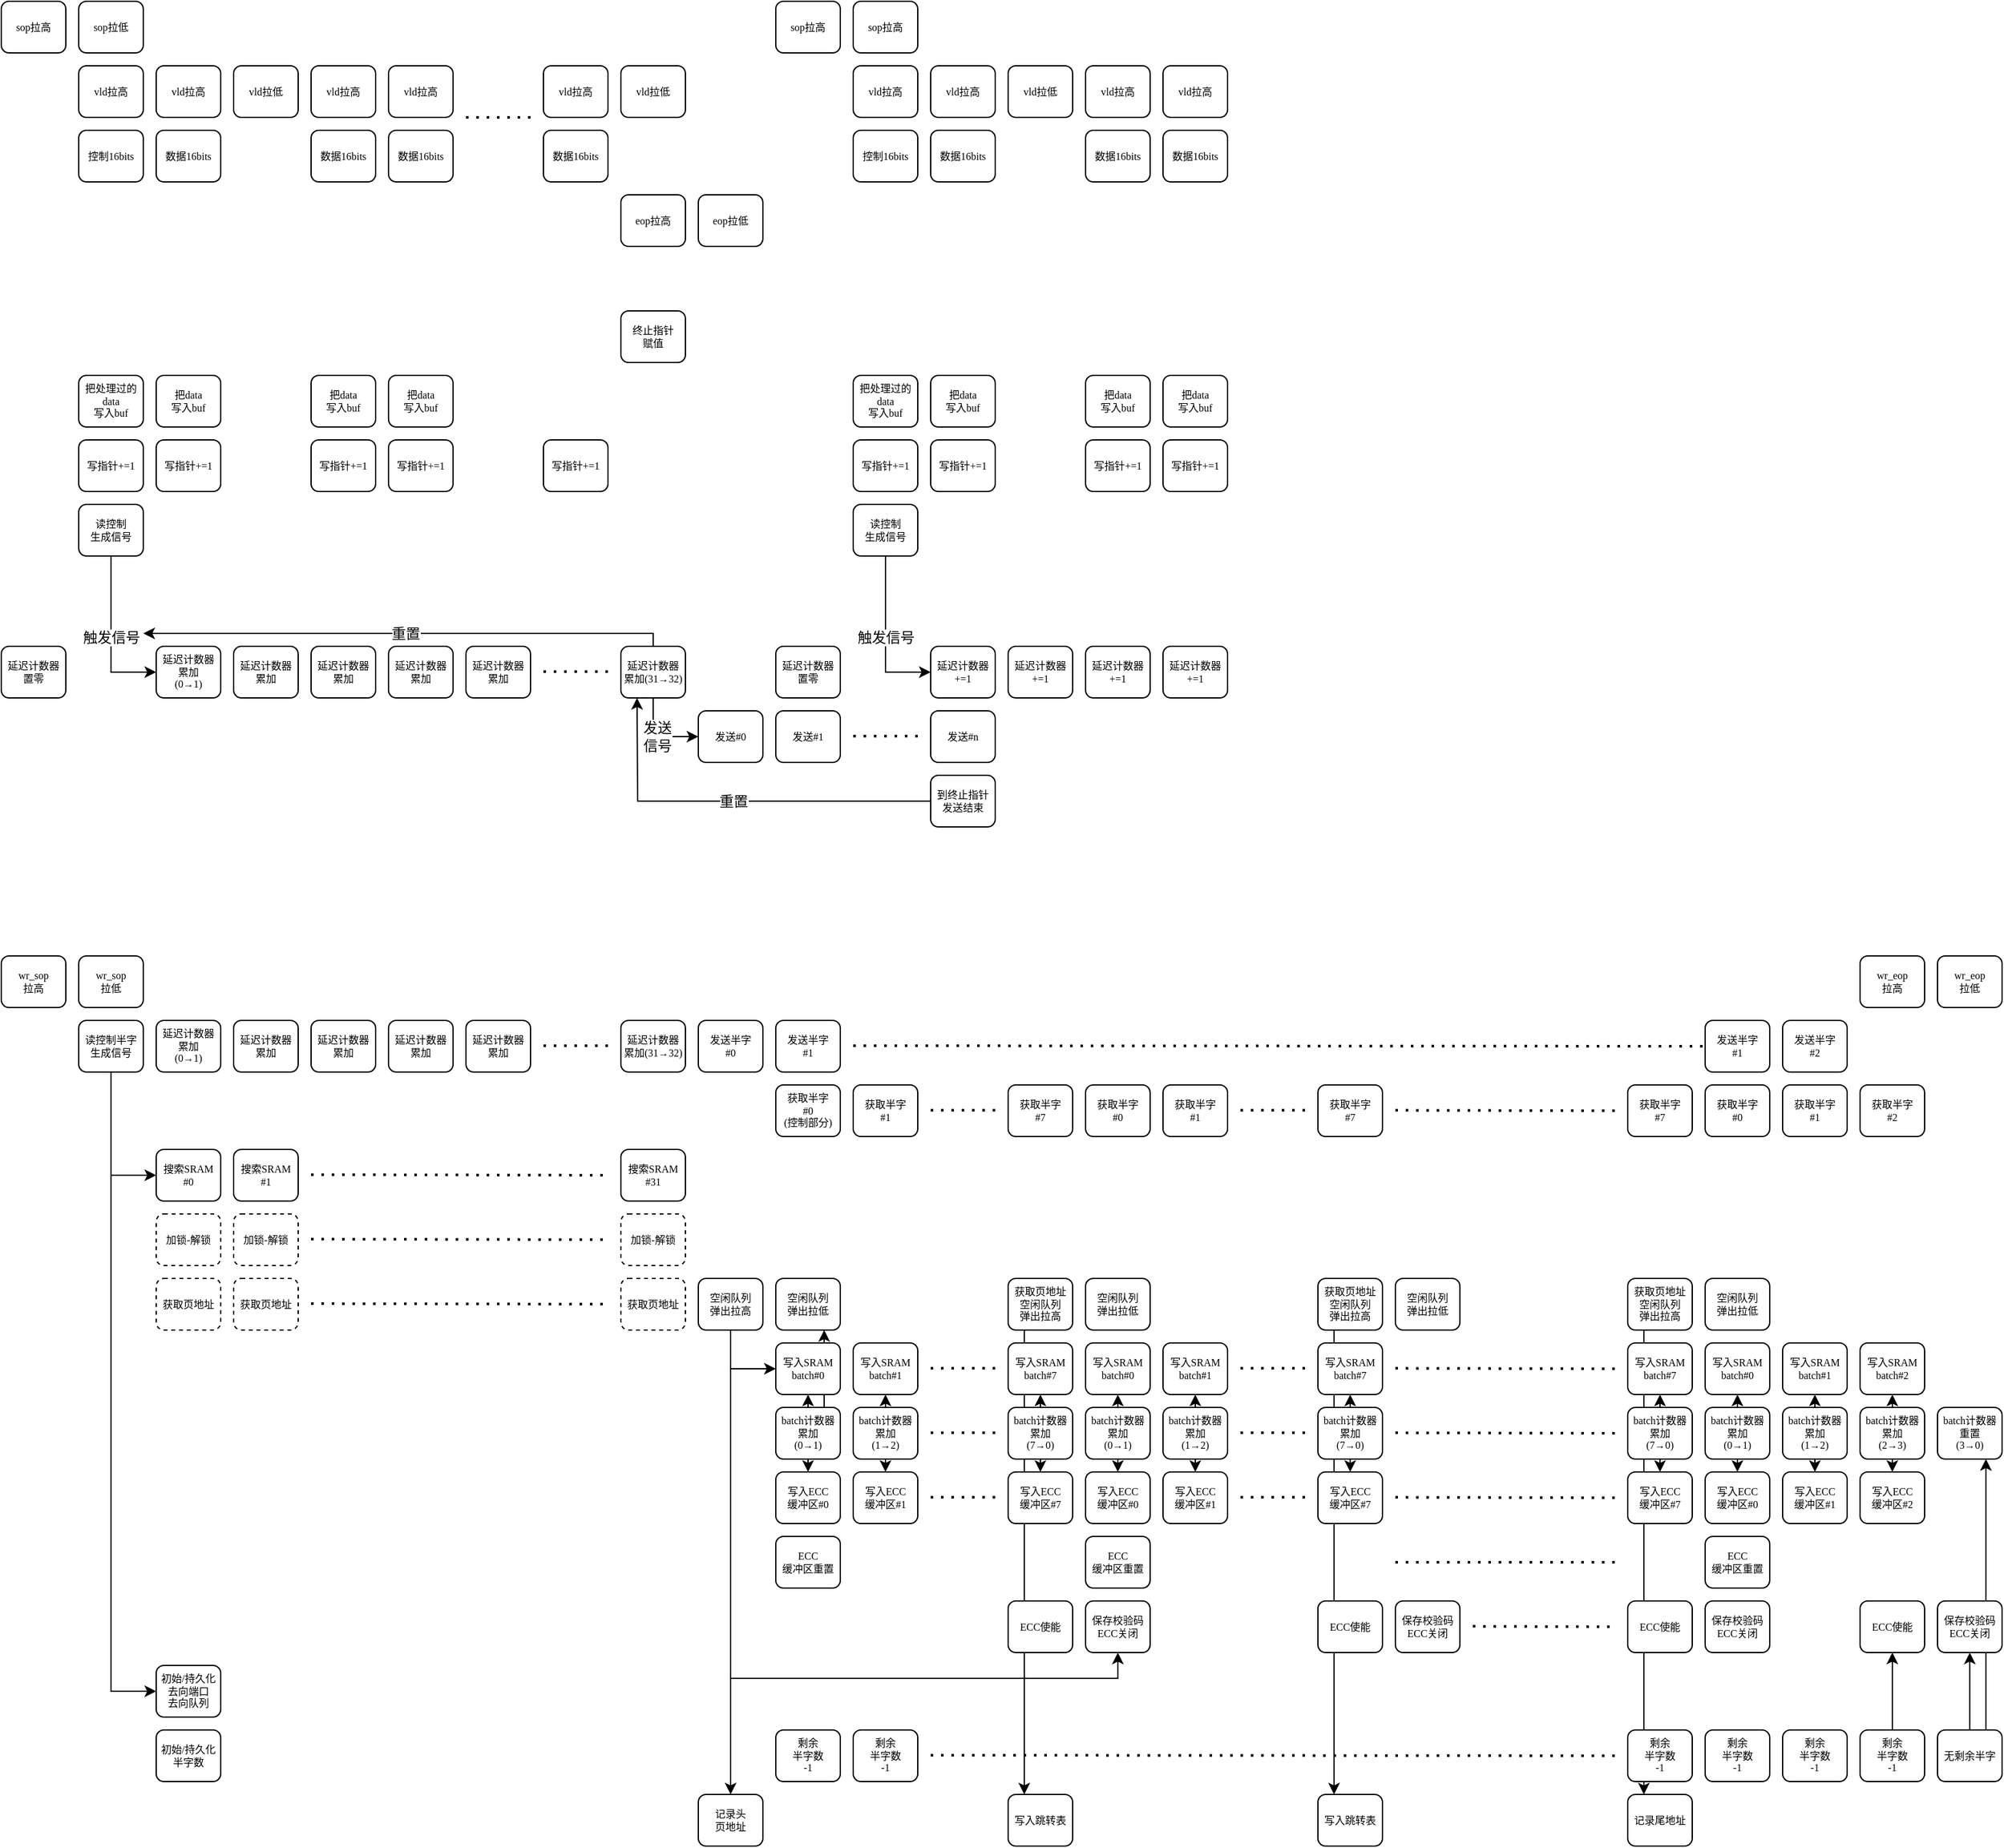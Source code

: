 <mxfile version="24.2.5" type="device">
  <diagram name="Page-1" id="74e2e168-ea6b-b213-b513-2b3c1d86103e">
    <mxGraphModel dx="1433" dy="857" grid="1" gridSize="10" guides="1" tooltips="1" connect="1" arrows="1" fold="1" page="1" pageScale="1" pageWidth="4681" pageHeight="3300" background="none" math="0" shadow="0">
      <root>
        <mxCell id="0" />
        <mxCell id="1" parent="0" />
        <mxCell id="WF_SVMyA3wsPpLtUFcRp-273" value="" style="endArrow=classic;html=1;rounded=0;exitX=0.75;exitY=0;exitDx=0;exitDy=0;entryX=0.75;entryY=1;entryDx=0;entryDy=0;" edge="1" parent="1" source="WF_SVMyA3wsPpLtUFcRp-271" target="WF_SVMyA3wsPpLtUFcRp-267">
          <mxGeometry width="50" height="50" relative="1" as="geometry">
            <mxPoint x="1555" y="1370" as="sourcePoint" />
            <mxPoint x="1555" y="1310" as="targetPoint" />
          </mxGeometry>
        </mxCell>
        <mxCell id="WF_SVMyA3wsPpLtUFcRp-264" value="" style="endArrow=classic;html=1;rounded=0;exitX=0.75;exitY=0;exitDx=0;exitDy=0;entryX=0.75;entryY=1;entryDx=0;entryDy=0;" edge="1" parent="1" source="WF_SVMyA3wsPpLtUFcRp-22" target="WF_SVMyA3wsPpLtUFcRp-148">
          <mxGeometry width="50" height="50" relative="1" as="geometry">
            <mxPoint x="668" y="1160" as="sourcePoint" />
            <mxPoint x="668" y="1220" as="targetPoint" />
          </mxGeometry>
        </mxCell>
        <mxCell id="WF_SVMyA3wsPpLtUFcRp-209" value="" style="endArrow=classic;html=1;rounded=0;exitX=0.25;exitY=1;exitDx=0;exitDy=0;entryX=0.25;entryY=0;entryDx=0;entryDy=0;" edge="1" parent="1" source="WF_SVMyA3wsPpLtUFcRp-152" target="WF_SVMyA3wsPpLtUFcRp-208">
          <mxGeometry width="50" height="50" relative="1" as="geometry">
            <mxPoint x="1063" y="1060" as="sourcePoint" />
            <mxPoint x="1063" y="1420" as="targetPoint" />
          </mxGeometry>
        </mxCell>
        <mxCell id="WF_SVMyA3wsPpLtUFcRp-207" value="" style="endArrow=classic;html=1;rounded=0;exitX=0.25;exitY=1;exitDx=0;exitDy=0;entryX=0.25;entryY=0;entryDx=0;entryDy=0;" edge="1" parent="1" source="WF_SVMyA3wsPpLtUFcRp-153" target="WF_SVMyA3wsPpLtUFcRp-204">
          <mxGeometry width="50" height="50" relative="1" as="geometry">
            <mxPoint x="823" y="1060" as="sourcePoint" />
            <mxPoint x="823" y="1420" as="targetPoint" />
          </mxGeometry>
        </mxCell>
        <mxCell id="WF_SVMyA3wsPpLtUFcRp-206" value="" style="endArrow=classic;html=1;rounded=0;exitX=0.25;exitY=1;exitDx=0;exitDy=0;entryX=0.25;entryY=0;entryDx=0;entryDy=0;" edge="1" parent="1" source="WF_SVMyA3wsPpLtUFcRp-151" target="WF_SVMyA3wsPpLtUFcRp-203">
          <mxGeometry width="50" height="50" relative="1" as="geometry">
            <mxPoint x="1000" y="1300" as="sourcePoint" />
            <mxPoint x="1050" y="1250" as="targetPoint" />
          </mxGeometry>
        </mxCell>
        <mxCell id="77e6c97f196da883-8" value="sop拉高" style="rounded=1;whiteSpace=wrap;html=1;shadow=0;labelBackgroundColor=none;strokeWidth=1;fontFamily=Verdana;fontSize=8;align=center;" parent="1" vertex="1">
          <mxGeometry x="20" y="20" width="50" height="40" as="geometry" />
        </mxCell>
        <mxCell id="_o2dJ1vOlYaZSfBBGsUN-3" value="vld拉高" style="rounded=1;whiteSpace=wrap;html=1;shadow=0;labelBackgroundColor=none;strokeWidth=1;fontFamily=Verdana;fontSize=8;align=center;" parent="1" vertex="1">
          <mxGeometry x="80" y="70" width="50" height="40" as="geometry" />
        </mxCell>
        <mxCell id="_o2dJ1vOlYaZSfBBGsUN-4" value="控制16bits" style="rounded=1;whiteSpace=wrap;html=1;shadow=0;labelBackgroundColor=none;strokeWidth=1;fontFamily=Verdana;fontSize=8;align=center;" parent="1" vertex="1">
          <mxGeometry x="80" y="120" width="50" height="40" as="geometry" />
        </mxCell>
        <mxCell id="_o2dJ1vOlYaZSfBBGsUN-5" value="数据16bits" style="rounded=1;whiteSpace=wrap;html=1;shadow=0;labelBackgroundColor=none;strokeWidth=1;fontFamily=Verdana;fontSize=8;align=center;" parent="1" vertex="1">
          <mxGeometry x="140" y="120" width="50" height="40" as="geometry" />
        </mxCell>
        <mxCell id="_o2dJ1vOlYaZSfBBGsUN-6" value="vld拉高" style="rounded=1;whiteSpace=wrap;html=1;shadow=0;labelBackgroundColor=none;strokeWidth=1;fontFamily=Verdana;fontSize=8;align=center;" parent="1" vertex="1">
          <mxGeometry x="140" y="70" width="50" height="40" as="geometry" />
        </mxCell>
        <mxCell id="_o2dJ1vOlYaZSfBBGsUN-7" value="vld拉低" style="rounded=1;whiteSpace=wrap;html=1;shadow=0;labelBackgroundColor=none;strokeWidth=1;fontFamily=Verdana;fontSize=8;align=center;" parent="1" vertex="1">
          <mxGeometry x="200" y="70" width="50" height="40" as="geometry" />
        </mxCell>
        <mxCell id="_o2dJ1vOlYaZSfBBGsUN-8" value="vld拉高" style="rounded=1;whiteSpace=wrap;html=1;shadow=0;labelBackgroundColor=none;strokeWidth=1;fontFamily=Verdana;fontSize=8;align=center;" parent="1" vertex="1">
          <mxGeometry x="260" y="70" width="50" height="40" as="geometry" />
        </mxCell>
        <mxCell id="_o2dJ1vOlYaZSfBBGsUN-10" value="数据16bits" style="rounded=1;whiteSpace=wrap;html=1;shadow=0;labelBackgroundColor=none;strokeWidth=1;fontFamily=Verdana;fontSize=8;align=center;" parent="1" vertex="1">
          <mxGeometry x="260" y="120" width="50" height="40" as="geometry" />
        </mxCell>
        <mxCell id="_o2dJ1vOlYaZSfBBGsUN-11" value="数据16bits" style="rounded=1;whiteSpace=wrap;html=1;shadow=0;labelBackgroundColor=none;strokeWidth=1;fontFamily=Verdana;fontSize=8;align=center;" parent="1" vertex="1">
          <mxGeometry x="320" y="120" width="50" height="40" as="geometry" />
        </mxCell>
        <mxCell id="_o2dJ1vOlYaZSfBBGsUN-12" value="vld拉高" style="rounded=1;whiteSpace=wrap;html=1;shadow=0;labelBackgroundColor=none;strokeWidth=1;fontFamily=Verdana;fontSize=8;align=center;" parent="1" vertex="1">
          <mxGeometry x="320" y="70" width="50" height="40" as="geometry" />
        </mxCell>
        <mxCell id="_o2dJ1vOlYaZSfBBGsUN-13" value="" style="endArrow=none;dashed=1;html=1;dashPattern=1 3;strokeWidth=2;rounded=0;" parent="1" edge="1">
          <mxGeometry width="50" height="50" relative="1" as="geometry">
            <mxPoint x="380" y="110" as="sourcePoint" />
            <mxPoint x="430" y="110" as="targetPoint" />
          </mxGeometry>
        </mxCell>
        <mxCell id="_o2dJ1vOlYaZSfBBGsUN-14" value="数据16bits" style="rounded=1;whiteSpace=wrap;html=1;shadow=0;labelBackgroundColor=none;strokeWidth=1;fontFamily=Verdana;fontSize=8;align=center;" parent="1" vertex="1">
          <mxGeometry x="440" y="120" width="50" height="40" as="geometry" />
        </mxCell>
        <mxCell id="_o2dJ1vOlYaZSfBBGsUN-15" value="vld拉高" style="rounded=1;whiteSpace=wrap;html=1;shadow=0;labelBackgroundColor=none;strokeWidth=1;fontFamily=Verdana;fontSize=8;align=center;" parent="1" vertex="1">
          <mxGeometry x="440" y="70" width="50" height="40" as="geometry" />
        </mxCell>
        <mxCell id="_o2dJ1vOlYaZSfBBGsUN-16" value="vld拉低" style="rounded=1;whiteSpace=wrap;html=1;shadow=0;labelBackgroundColor=none;strokeWidth=1;fontFamily=Verdana;fontSize=8;align=center;" parent="1" vertex="1">
          <mxGeometry x="500" y="70" width="50" height="40" as="geometry" />
        </mxCell>
        <mxCell id="_o2dJ1vOlYaZSfBBGsUN-17" value="eop拉高" style="rounded=1;whiteSpace=wrap;html=1;shadow=0;labelBackgroundColor=none;strokeWidth=1;fontFamily=Verdana;fontSize=8;align=center;" parent="1" vertex="1">
          <mxGeometry x="500" y="170" width="50" height="40" as="geometry" />
        </mxCell>
        <mxCell id="_o2dJ1vOlYaZSfBBGsUN-18" value="sop拉低" style="rounded=1;whiteSpace=wrap;html=1;shadow=0;labelBackgroundColor=none;strokeWidth=1;fontFamily=Verdana;fontSize=8;align=center;" parent="1" vertex="1">
          <mxGeometry x="80" y="20" width="50" height="40" as="geometry" />
        </mxCell>
        <mxCell id="_o2dJ1vOlYaZSfBBGsUN-19" value="eop拉低" style="rounded=1;whiteSpace=wrap;html=1;shadow=0;labelBackgroundColor=none;strokeWidth=1;fontFamily=Verdana;fontSize=8;align=center;" parent="1" vertex="1">
          <mxGeometry x="560" y="170" width="50" height="40" as="geometry" />
        </mxCell>
        <mxCell id="_o2dJ1vOlYaZSfBBGsUN-20" value="把处理过的data&lt;br&gt;写入buf" style="rounded=1;whiteSpace=wrap;html=1;shadow=0;labelBackgroundColor=none;strokeWidth=1;fontFamily=Verdana;fontSize=8;align=center;" parent="1" vertex="1">
          <mxGeometry x="80" y="310" width="50" height="40" as="geometry" />
        </mxCell>
        <mxCell id="_o2dJ1vOlYaZSfBBGsUN-21" value="读控制&lt;br&gt;生成信号" style="rounded=1;whiteSpace=wrap;html=1;shadow=0;labelBackgroundColor=none;strokeWidth=1;fontFamily=Verdana;fontSize=8;align=center;" parent="1" vertex="1">
          <mxGeometry x="80" y="410" width="50" height="40" as="geometry" />
        </mxCell>
        <mxCell id="_o2dJ1vOlYaZSfBBGsUN-22" value="把data&lt;br&gt;写入buf" style="rounded=1;whiteSpace=wrap;html=1;shadow=0;labelBackgroundColor=none;strokeWidth=1;fontFamily=Verdana;fontSize=8;align=center;" parent="1" vertex="1">
          <mxGeometry x="140" y="310" width="50" height="40" as="geometry" />
        </mxCell>
        <mxCell id="_o2dJ1vOlYaZSfBBGsUN-23" value="把data&lt;br&gt;写入buf" style="rounded=1;whiteSpace=wrap;html=1;shadow=0;labelBackgroundColor=none;strokeWidth=1;fontFamily=Verdana;fontSize=8;align=center;" parent="1" vertex="1">
          <mxGeometry x="260" y="310" width="50" height="40" as="geometry" />
        </mxCell>
        <mxCell id="_o2dJ1vOlYaZSfBBGsUN-24" value="把data&lt;br&gt;写入buf" style="rounded=1;whiteSpace=wrap;html=1;shadow=0;labelBackgroundColor=none;strokeWidth=1;fontFamily=Verdana;fontSize=8;align=center;" parent="1" vertex="1">
          <mxGeometry x="320" y="310" width="50" height="40" as="geometry" />
        </mxCell>
        <mxCell id="_o2dJ1vOlYaZSfBBGsUN-25" value="写指针+=1" style="rounded=1;whiteSpace=wrap;html=1;shadow=0;labelBackgroundColor=none;strokeWidth=1;fontFamily=Verdana;fontSize=8;align=center;" parent="1" vertex="1">
          <mxGeometry x="80" y="360" width="50" height="40" as="geometry" />
        </mxCell>
        <mxCell id="_o2dJ1vOlYaZSfBBGsUN-26" value="写指针+=1" style="rounded=1;whiteSpace=wrap;html=1;shadow=0;labelBackgroundColor=none;strokeWidth=1;fontFamily=Verdana;fontSize=8;align=center;" parent="1" vertex="1">
          <mxGeometry x="140" y="360" width="50" height="40" as="geometry" />
        </mxCell>
        <mxCell id="_o2dJ1vOlYaZSfBBGsUN-27" value="写指针+=1" style="rounded=1;whiteSpace=wrap;html=1;shadow=0;labelBackgroundColor=none;strokeWidth=1;fontFamily=Verdana;fontSize=8;align=center;" parent="1" vertex="1">
          <mxGeometry x="260" y="360" width="50" height="40" as="geometry" />
        </mxCell>
        <mxCell id="_o2dJ1vOlYaZSfBBGsUN-28" value="写指针+=1" style="rounded=1;whiteSpace=wrap;html=1;shadow=0;labelBackgroundColor=none;strokeWidth=1;fontFamily=Verdana;fontSize=8;align=center;" parent="1" vertex="1">
          <mxGeometry x="320" y="360" width="50" height="40" as="geometry" />
        </mxCell>
        <mxCell id="_o2dJ1vOlYaZSfBBGsUN-29" value="写指针+=1" style="rounded=1;whiteSpace=wrap;html=1;shadow=0;labelBackgroundColor=none;strokeWidth=1;fontFamily=Verdana;fontSize=8;align=center;" parent="1" vertex="1">
          <mxGeometry x="440" y="360" width="50" height="40" as="geometry" />
        </mxCell>
        <mxCell id="_o2dJ1vOlYaZSfBBGsUN-30" value="终止指针&lt;br&gt;赋值" style="rounded=1;whiteSpace=wrap;html=1;shadow=0;labelBackgroundColor=none;strokeWidth=1;fontFamily=Verdana;fontSize=8;align=center;" parent="1" vertex="1">
          <mxGeometry x="500" y="260" width="50" height="40" as="geometry" />
        </mxCell>
        <mxCell id="_o2dJ1vOlYaZSfBBGsUN-32" value="延迟计数器&lt;br&gt;置零" style="rounded=1;whiteSpace=wrap;html=1;shadow=0;labelBackgroundColor=none;strokeWidth=1;fontFamily=Verdana;fontSize=8;align=center;" parent="1" vertex="1">
          <mxGeometry x="20" y="520" width="50" height="40" as="geometry" />
        </mxCell>
        <mxCell id="_o2dJ1vOlYaZSfBBGsUN-41" value="" style="endArrow=classic;html=1;rounded=0;entryX=0;entryY=0.5;entryDx=0;entryDy=0;exitX=0.5;exitY=1;exitDx=0;exitDy=0;" parent="1" source="_o2dJ1vOlYaZSfBBGsUN-21" target="WF_SVMyA3wsPpLtUFcRp-243" edge="1">
          <mxGeometry relative="1" as="geometry">
            <mxPoint x="104.58" y="300" as="sourcePoint" />
            <mxPoint x="140" y="540" as="targetPoint" />
            <Array as="points">
              <mxPoint x="105" y="540" />
            </Array>
          </mxGeometry>
        </mxCell>
        <mxCell id="_o2dJ1vOlYaZSfBBGsUN-42" value="触发信号" style="edgeLabel;resizable=0;html=1;;align=center;verticalAlign=middle;" parent="_o2dJ1vOlYaZSfBBGsUN-41" connectable="0" vertex="1">
          <mxGeometry relative="1" as="geometry" />
        </mxCell>
        <mxCell id="_o2dJ1vOlYaZSfBBGsUN-45" value="搜索SRAM&lt;br&gt;#0" style="rounded=1;whiteSpace=wrap;html=1;shadow=0;labelBackgroundColor=none;strokeWidth=1;fontFamily=Verdana;fontSize=8;align=center;" parent="1" vertex="1">
          <mxGeometry x="140" y="910" width="50" height="40" as="geometry" />
        </mxCell>
        <mxCell id="_o2dJ1vOlYaZSfBBGsUN-46" value="搜索SRAM&lt;br&gt;#1" style="rounded=1;whiteSpace=wrap;html=1;shadow=0;labelBackgroundColor=none;strokeWidth=1;fontFamily=Verdana;fontSize=8;align=center;" parent="1" vertex="1">
          <mxGeometry x="200" y="910" width="50" height="40" as="geometry" />
        </mxCell>
        <mxCell id="_o2dJ1vOlYaZSfBBGsUN-47" value="搜索SRAM&lt;br&gt;#31" style="rounded=1;whiteSpace=wrap;html=1;shadow=0;labelBackgroundColor=none;strokeWidth=1;fontFamily=Verdana;fontSize=8;align=center;" parent="1" vertex="1">
          <mxGeometry x="500" y="910" width="50" height="40" as="geometry" />
        </mxCell>
        <mxCell id="_o2dJ1vOlYaZSfBBGsUN-48" value="" style="endArrow=none;dashed=1;html=1;dashPattern=1 3;strokeWidth=2;rounded=0;" parent="1" edge="1">
          <mxGeometry width="50" height="50" relative="1" as="geometry">
            <mxPoint x="260" y="929.58" as="sourcePoint" />
            <mxPoint x="490" y="930" as="targetPoint" />
          </mxGeometry>
        </mxCell>
        <mxCell id="_o2dJ1vOlYaZSfBBGsUN-49" value="发送#0" style="rounded=1;whiteSpace=wrap;html=1;shadow=0;labelBackgroundColor=none;strokeWidth=1;fontFamily=Verdana;fontSize=8;align=center;" parent="1" vertex="1">
          <mxGeometry x="560" y="570" width="50" height="40" as="geometry" />
        </mxCell>
        <mxCell id="_o2dJ1vOlYaZSfBBGsUN-50" value="发送#1" style="rounded=1;whiteSpace=wrap;html=1;shadow=0;labelBackgroundColor=none;strokeWidth=1;fontFamily=Verdana;fontSize=8;align=center;" parent="1" vertex="1">
          <mxGeometry x="620" y="570" width="50" height="40" as="geometry" />
        </mxCell>
        <mxCell id="_o2dJ1vOlYaZSfBBGsUN-51" value="发送#n" style="rounded=1;whiteSpace=wrap;html=1;shadow=0;labelBackgroundColor=none;strokeWidth=1;fontFamily=Verdana;fontSize=8;align=center;" parent="1" vertex="1">
          <mxGeometry x="740" y="570" width="50" height="40" as="geometry" />
        </mxCell>
        <mxCell id="_o2dJ1vOlYaZSfBBGsUN-52" value="" style="endArrow=none;dashed=1;html=1;dashPattern=1 3;strokeWidth=2;rounded=0;" parent="1" edge="1">
          <mxGeometry width="50" height="50" relative="1" as="geometry">
            <mxPoint x="680" y="589.58" as="sourcePoint" />
            <mxPoint x="730" y="589.58" as="targetPoint" />
          </mxGeometry>
        </mxCell>
        <mxCell id="_o2dJ1vOlYaZSfBBGsUN-53" value="到终止指针&lt;br&gt;发送结束" style="rounded=1;whiteSpace=wrap;html=1;shadow=0;labelBackgroundColor=none;strokeWidth=1;fontFamily=Verdana;fontSize=8;align=center;" parent="1" vertex="1">
          <mxGeometry x="740" y="620" width="50" height="40" as="geometry" />
        </mxCell>
        <mxCell id="_o2dJ1vOlYaZSfBBGsUN-54" value="sop拉高" style="rounded=1;whiteSpace=wrap;html=1;shadow=0;labelBackgroundColor=none;strokeWidth=1;fontFamily=Verdana;fontSize=8;align=center;" parent="1" vertex="1">
          <mxGeometry x="620" y="20" width="50" height="40" as="geometry" />
        </mxCell>
        <mxCell id="_o2dJ1vOlYaZSfBBGsUN-55" value="sop拉高" style="rounded=1;whiteSpace=wrap;html=1;shadow=0;labelBackgroundColor=none;strokeWidth=1;fontFamily=Verdana;fontSize=8;align=center;" parent="1" vertex="1">
          <mxGeometry x="680" y="20" width="50" height="40" as="geometry" />
        </mxCell>
        <mxCell id="_o2dJ1vOlYaZSfBBGsUN-56" value="vld拉高" style="rounded=1;whiteSpace=wrap;html=1;shadow=0;labelBackgroundColor=none;strokeWidth=1;fontFamily=Verdana;fontSize=8;align=center;" parent="1" vertex="1">
          <mxGeometry x="680" y="70" width="50" height="40" as="geometry" />
        </mxCell>
        <mxCell id="_o2dJ1vOlYaZSfBBGsUN-57" value="控制16bits" style="rounded=1;whiteSpace=wrap;html=1;shadow=0;labelBackgroundColor=none;strokeWidth=1;fontFamily=Verdana;fontSize=8;align=center;" parent="1" vertex="1">
          <mxGeometry x="680" y="120" width="50" height="40" as="geometry" />
        </mxCell>
        <mxCell id="_o2dJ1vOlYaZSfBBGsUN-58" value="数据16bits" style="rounded=1;whiteSpace=wrap;html=1;shadow=0;labelBackgroundColor=none;strokeWidth=1;fontFamily=Verdana;fontSize=8;align=center;" parent="1" vertex="1">
          <mxGeometry x="740" y="120" width="50" height="40" as="geometry" />
        </mxCell>
        <mxCell id="_o2dJ1vOlYaZSfBBGsUN-59" value="vld拉高" style="rounded=1;whiteSpace=wrap;html=1;shadow=0;labelBackgroundColor=none;strokeWidth=1;fontFamily=Verdana;fontSize=8;align=center;" parent="1" vertex="1">
          <mxGeometry x="740" y="70" width="50" height="40" as="geometry" />
        </mxCell>
        <mxCell id="_o2dJ1vOlYaZSfBBGsUN-60" value="vld拉低" style="rounded=1;whiteSpace=wrap;html=1;shadow=0;labelBackgroundColor=none;strokeWidth=1;fontFamily=Verdana;fontSize=8;align=center;" parent="1" vertex="1">
          <mxGeometry x="800" y="70" width="50" height="40" as="geometry" />
        </mxCell>
        <mxCell id="_o2dJ1vOlYaZSfBBGsUN-61" value="vld拉高" style="rounded=1;whiteSpace=wrap;html=1;shadow=0;labelBackgroundColor=none;strokeWidth=1;fontFamily=Verdana;fontSize=8;align=center;" parent="1" vertex="1">
          <mxGeometry x="860" y="70" width="50" height="40" as="geometry" />
        </mxCell>
        <mxCell id="_o2dJ1vOlYaZSfBBGsUN-62" value="数据16bits" style="rounded=1;whiteSpace=wrap;html=1;shadow=0;labelBackgroundColor=none;strokeWidth=1;fontFamily=Verdana;fontSize=8;align=center;" parent="1" vertex="1">
          <mxGeometry x="860" y="120" width="50" height="40" as="geometry" />
        </mxCell>
        <mxCell id="_o2dJ1vOlYaZSfBBGsUN-63" value="数据16bits" style="rounded=1;whiteSpace=wrap;html=1;shadow=0;labelBackgroundColor=none;strokeWidth=1;fontFamily=Verdana;fontSize=8;align=center;" parent="1" vertex="1">
          <mxGeometry x="920" y="120" width="50" height="40" as="geometry" />
        </mxCell>
        <mxCell id="_o2dJ1vOlYaZSfBBGsUN-64" value="vld拉高" style="rounded=1;whiteSpace=wrap;html=1;shadow=0;labelBackgroundColor=none;strokeWidth=1;fontFamily=Verdana;fontSize=8;align=center;" parent="1" vertex="1">
          <mxGeometry x="920" y="70" width="50" height="40" as="geometry" />
        </mxCell>
        <mxCell id="_o2dJ1vOlYaZSfBBGsUN-65" value="延迟计数器&lt;br&gt;置零" style="rounded=1;whiteSpace=wrap;html=1;shadow=0;labelBackgroundColor=none;strokeWidth=1;fontFamily=Verdana;fontSize=8;align=center;" parent="1" vertex="1">
          <mxGeometry x="620" y="520" width="50" height="40" as="geometry" />
        </mxCell>
        <mxCell id="_o2dJ1vOlYaZSfBBGsUN-66" value="" style="endArrow=classic;html=1;rounded=0;entryX=0;entryY=0.5;entryDx=0;entryDy=0;exitX=0.5;exitY=1;exitDx=0;exitDy=0;" parent="1" source="WF_SVMyA3wsPpLtUFcRp-246" target="_o2dJ1vOlYaZSfBBGsUN-49" edge="1">
          <mxGeometry relative="1" as="geometry">
            <mxPoint x="480" y="570" as="sourcePoint" />
            <mxPoint x="670" y="410" as="targetPoint" />
            <Array as="points">
              <mxPoint x="525" y="590" />
            </Array>
          </mxGeometry>
        </mxCell>
        <mxCell id="_o2dJ1vOlYaZSfBBGsUN-67" value="发送&lt;br&gt;信号" style="edgeLabel;resizable=0;html=1;;align=center;verticalAlign=middle;" parent="_o2dJ1vOlYaZSfBBGsUN-66" connectable="0" vertex="1">
          <mxGeometry relative="1" as="geometry" />
        </mxCell>
        <mxCell id="_o2dJ1vOlYaZSfBBGsUN-68" value="" style="endArrow=classic;html=1;rounded=0;exitX=0;exitY=0.5;exitDx=0;exitDy=0;entryX=0.25;entryY=1;entryDx=0;entryDy=0;" parent="1" source="_o2dJ1vOlYaZSfBBGsUN-53" edge="1" target="WF_SVMyA3wsPpLtUFcRp-246">
          <mxGeometry relative="1" as="geometry">
            <mxPoint x="640" y="540" as="sourcePoint" />
            <mxPoint x="530" y="610" as="targetPoint" />
            <Array as="points">
              <mxPoint x="513" y="640" />
            </Array>
          </mxGeometry>
        </mxCell>
        <mxCell id="_o2dJ1vOlYaZSfBBGsUN-69" value="重置" style="edgeLabel;resizable=0;html=1;;align=center;verticalAlign=middle;" parent="_o2dJ1vOlYaZSfBBGsUN-68" connectable="0" vertex="1">
          <mxGeometry relative="1" as="geometry" />
        </mxCell>
        <mxCell id="_o2dJ1vOlYaZSfBBGsUN-70" value="" style="endArrow=classic;html=1;rounded=0;exitX=0.5;exitY=0;exitDx=0;exitDy=0;" parent="1" source="WF_SVMyA3wsPpLtUFcRp-246" edge="1">
          <mxGeometry relative="1" as="geometry">
            <mxPoint x="525" y="520" as="sourcePoint" />
            <mxPoint x="130" y="510" as="targetPoint" />
            <Array as="points">
              <mxPoint x="525" y="510" />
            </Array>
          </mxGeometry>
        </mxCell>
        <mxCell id="_o2dJ1vOlYaZSfBBGsUN-71" value="重置" style="edgeLabel;resizable=0;html=1;;align=center;verticalAlign=middle;" parent="_o2dJ1vOlYaZSfBBGsUN-70" connectable="0" vertex="1">
          <mxGeometry relative="1" as="geometry" />
        </mxCell>
        <mxCell id="_o2dJ1vOlYaZSfBBGsUN-72" value="把处理过的data&lt;br&gt;写入buf" style="rounded=1;whiteSpace=wrap;html=1;shadow=0;labelBackgroundColor=none;strokeWidth=1;fontFamily=Verdana;fontSize=8;align=center;" parent="1" vertex="1">
          <mxGeometry x="680" y="310" width="50" height="40" as="geometry" />
        </mxCell>
        <mxCell id="_o2dJ1vOlYaZSfBBGsUN-73" value="读控制&lt;br&gt;生成信号" style="rounded=1;whiteSpace=wrap;html=1;shadow=0;labelBackgroundColor=none;strokeWidth=1;fontFamily=Verdana;fontSize=8;align=center;" parent="1" vertex="1">
          <mxGeometry x="680" y="410" width="50" height="40" as="geometry" />
        </mxCell>
        <mxCell id="_o2dJ1vOlYaZSfBBGsUN-74" value="把data&lt;br&gt;写入buf" style="rounded=1;whiteSpace=wrap;html=1;shadow=0;labelBackgroundColor=none;strokeWidth=1;fontFamily=Verdana;fontSize=8;align=center;" parent="1" vertex="1">
          <mxGeometry x="740" y="310" width="50" height="40" as="geometry" />
        </mxCell>
        <mxCell id="_o2dJ1vOlYaZSfBBGsUN-75" value="把data&lt;br&gt;写入buf" style="rounded=1;whiteSpace=wrap;html=1;shadow=0;labelBackgroundColor=none;strokeWidth=1;fontFamily=Verdana;fontSize=8;align=center;" parent="1" vertex="1">
          <mxGeometry x="860" y="310" width="50" height="40" as="geometry" />
        </mxCell>
        <mxCell id="_o2dJ1vOlYaZSfBBGsUN-76" value="把data&lt;br&gt;写入buf" style="rounded=1;whiteSpace=wrap;html=1;shadow=0;labelBackgroundColor=none;strokeWidth=1;fontFamily=Verdana;fontSize=8;align=center;" parent="1" vertex="1">
          <mxGeometry x="920" y="310" width="50" height="40" as="geometry" />
        </mxCell>
        <mxCell id="_o2dJ1vOlYaZSfBBGsUN-77" value="写指针+=1" style="rounded=1;whiteSpace=wrap;html=1;shadow=0;labelBackgroundColor=none;strokeWidth=1;fontFamily=Verdana;fontSize=8;align=center;" parent="1" vertex="1">
          <mxGeometry x="680" y="360" width="50" height="40" as="geometry" />
        </mxCell>
        <mxCell id="_o2dJ1vOlYaZSfBBGsUN-78" value="写指针+=1" style="rounded=1;whiteSpace=wrap;html=1;shadow=0;labelBackgroundColor=none;strokeWidth=1;fontFamily=Verdana;fontSize=8;align=center;" parent="1" vertex="1">
          <mxGeometry x="740" y="360" width="50" height="40" as="geometry" />
        </mxCell>
        <mxCell id="_o2dJ1vOlYaZSfBBGsUN-79" value="写指针+=1" style="rounded=1;whiteSpace=wrap;html=1;shadow=0;labelBackgroundColor=none;strokeWidth=1;fontFamily=Verdana;fontSize=8;align=center;" parent="1" vertex="1">
          <mxGeometry x="860" y="360" width="50" height="40" as="geometry" />
        </mxCell>
        <mxCell id="_o2dJ1vOlYaZSfBBGsUN-80" value="写指针+=1" style="rounded=1;whiteSpace=wrap;html=1;shadow=0;labelBackgroundColor=none;strokeWidth=1;fontFamily=Verdana;fontSize=8;align=center;" parent="1" vertex="1">
          <mxGeometry x="920" y="360" width="50" height="40" as="geometry" />
        </mxCell>
        <mxCell id="_o2dJ1vOlYaZSfBBGsUN-81" value="延迟计数器&lt;br&gt;+=1" style="rounded=1;whiteSpace=wrap;html=1;shadow=0;labelBackgroundColor=none;strokeWidth=1;fontFamily=Verdana;fontSize=8;align=center;" parent="1" vertex="1">
          <mxGeometry x="740" y="520" width="50" height="40" as="geometry" />
        </mxCell>
        <mxCell id="_o2dJ1vOlYaZSfBBGsUN-82" value="延迟计数器&lt;br&gt;+=1" style="rounded=1;whiteSpace=wrap;html=1;shadow=0;labelBackgroundColor=none;strokeWidth=1;fontFamily=Verdana;fontSize=8;align=center;" parent="1" vertex="1">
          <mxGeometry x="800" y="520" width="50" height="40" as="geometry" />
        </mxCell>
        <mxCell id="_o2dJ1vOlYaZSfBBGsUN-83" value="延迟计数器&lt;br&gt;+=1" style="rounded=1;whiteSpace=wrap;html=1;shadow=0;labelBackgroundColor=none;strokeWidth=1;fontFamily=Verdana;fontSize=8;align=center;" parent="1" vertex="1">
          <mxGeometry x="860" y="520" width="50" height="40" as="geometry" />
        </mxCell>
        <mxCell id="_o2dJ1vOlYaZSfBBGsUN-84" value="延迟计数器&lt;br&gt;+=1" style="rounded=1;whiteSpace=wrap;html=1;shadow=0;labelBackgroundColor=none;strokeWidth=1;fontFamily=Verdana;fontSize=8;align=center;" parent="1" vertex="1">
          <mxGeometry x="920" y="520" width="50" height="40" as="geometry" />
        </mxCell>
        <mxCell id="_o2dJ1vOlYaZSfBBGsUN-85" value="" style="endArrow=classic;html=1;rounded=0;entryX=0;entryY=0.5;entryDx=0;entryDy=0;exitX=0.5;exitY=1;exitDx=0;exitDy=0;" parent="1" source="_o2dJ1vOlYaZSfBBGsUN-73" target="_o2dJ1vOlYaZSfBBGsUN-81" edge="1">
          <mxGeometry relative="1" as="geometry">
            <mxPoint x="700" y="450" as="sourcePoint" />
            <mxPoint x="704.58" y="415.42" as="targetPoint" />
            <Array as="points">
              <mxPoint x="705" y="540" />
            </Array>
          </mxGeometry>
        </mxCell>
        <mxCell id="_o2dJ1vOlYaZSfBBGsUN-86" value="触发信号" style="edgeLabel;resizable=0;html=1;;align=center;verticalAlign=middle;" parent="_o2dJ1vOlYaZSfBBGsUN-85" connectable="0" vertex="1">
          <mxGeometry relative="1" as="geometry" />
        </mxCell>
        <mxCell id="WF_SVMyA3wsPpLtUFcRp-2" value="空闲队列&lt;br&gt;弹出拉高" style="rounded=1;whiteSpace=wrap;html=1;shadow=0;labelBackgroundColor=none;strokeWidth=1;fontFamily=Verdana;fontSize=8;align=center;" vertex="1" parent="1">
          <mxGeometry x="560" y="1010" width="50" height="40" as="geometry" />
        </mxCell>
        <mxCell id="WF_SVMyA3wsPpLtUFcRp-3" value="获取页地址" style="rounded=1;whiteSpace=wrap;html=1;shadow=0;labelBackgroundColor=none;strokeWidth=1;fontFamily=Verdana;fontSize=8;align=center;dashed=1;" vertex="1" parent="1">
          <mxGeometry x="200" y="1010" width="50" height="40" as="geometry" />
        </mxCell>
        <mxCell id="WF_SVMyA3wsPpLtUFcRp-4" value="获取页地址" style="rounded=1;whiteSpace=wrap;html=1;shadow=0;labelBackgroundColor=none;strokeWidth=1;fontFamily=Verdana;fontSize=8;align=center;dashed=1;" vertex="1" parent="1">
          <mxGeometry x="140" y="1010" width="50" height="40" as="geometry" />
        </mxCell>
        <mxCell id="WF_SVMyA3wsPpLtUFcRp-6" value="写入SRAM&lt;br&gt;batch#0" style="rounded=1;whiteSpace=wrap;html=1;shadow=0;labelBackgroundColor=none;strokeWidth=1;fontFamily=Verdana;fontSize=8;align=center;" vertex="1" parent="1">
          <mxGeometry x="620" y="1060" width="50" height="40" as="geometry" />
        </mxCell>
        <mxCell id="WF_SVMyA3wsPpLtUFcRp-9" value="写入SRAM&lt;br&gt;batch#1" style="rounded=1;whiteSpace=wrap;html=1;shadow=0;labelBackgroundColor=none;strokeWidth=1;fontFamily=Verdana;fontSize=8;align=center;" vertex="1" parent="1">
          <mxGeometry x="680" y="1060" width="50" height="40" as="geometry" />
        </mxCell>
        <mxCell id="WF_SVMyA3wsPpLtUFcRp-10" value="获取半字&lt;br&gt;#0&lt;br&gt;(控制部分)" style="rounded=1;whiteSpace=wrap;html=1;shadow=0;labelBackgroundColor=none;strokeWidth=1;fontFamily=Verdana;fontSize=8;align=center;" vertex="1" parent="1">
          <mxGeometry x="620" y="860" width="50" height="40" as="geometry" />
        </mxCell>
        <mxCell id="WF_SVMyA3wsPpLtUFcRp-11" value="获取半字&lt;br&gt;#1" style="rounded=1;whiteSpace=wrap;html=1;shadow=0;labelBackgroundColor=none;strokeWidth=1;fontFamily=Verdana;fontSize=8;align=center;" vertex="1" parent="1">
          <mxGeometry x="680" y="860" width="50" height="40" as="geometry" />
        </mxCell>
        <mxCell id="WF_SVMyA3wsPpLtUFcRp-12" value="获取半字&lt;br&gt;#7" style="rounded=1;whiteSpace=wrap;html=1;shadow=0;labelBackgroundColor=none;strokeWidth=1;fontFamily=Verdana;fontSize=8;align=center;" vertex="1" parent="1">
          <mxGeometry x="800" y="860" width="50" height="40" as="geometry" />
        </mxCell>
        <mxCell id="WF_SVMyA3wsPpLtUFcRp-13" value="" style="endArrow=none;dashed=1;html=1;dashPattern=1 3;strokeWidth=2;rounded=0;" edge="1" parent="1">
          <mxGeometry width="50" height="50" relative="1" as="geometry">
            <mxPoint x="740" y="879.58" as="sourcePoint" />
            <mxPoint x="790" y="879.58" as="targetPoint" />
          </mxGeometry>
        </mxCell>
        <mxCell id="WF_SVMyA3wsPpLtUFcRp-15" value="写入SRAM&lt;br&gt;batch#7" style="rounded=1;whiteSpace=wrap;html=1;shadow=0;labelBackgroundColor=none;strokeWidth=1;fontFamily=Verdana;fontSize=8;align=center;" vertex="1" parent="1">
          <mxGeometry x="800" y="1060" width="50" height="40" as="geometry" />
        </mxCell>
        <mxCell id="WF_SVMyA3wsPpLtUFcRp-16" value="写入ECC&lt;br&gt;缓冲区#0" style="rounded=1;whiteSpace=wrap;html=1;shadow=0;labelBackgroundColor=none;strokeWidth=1;fontFamily=Verdana;fontSize=8;align=center;" vertex="1" parent="1">
          <mxGeometry x="620" y="1160" width="50" height="40" as="geometry" />
        </mxCell>
        <mxCell id="WF_SVMyA3wsPpLtUFcRp-17" value="写入ECC&lt;br&gt;缓冲区#1" style="rounded=1;whiteSpace=wrap;html=1;shadow=0;labelBackgroundColor=none;strokeWidth=1;fontFamily=Verdana;fontSize=8;align=center;" vertex="1" parent="1">
          <mxGeometry x="680" y="1160" width="50" height="40" as="geometry" />
        </mxCell>
        <mxCell id="WF_SVMyA3wsPpLtUFcRp-18" value="" style="endArrow=none;dashed=1;html=1;dashPattern=1 3;strokeWidth=2;rounded=0;" edge="1" parent="1">
          <mxGeometry width="50" height="50" relative="1" as="geometry">
            <mxPoint x="740" y="1079.66" as="sourcePoint" />
            <mxPoint x="790" y="1079.66" as="targetPoint" />
          </mxGeometry>
        </mxCell>
        <mxCell id="WF_SVMyA3wsPpLtUFcRp-19" value="" style="endArrow=none;dashed=1;html=1;dashPattern=1 3;strokeWidth=2;rounded=0;" edge="1" parent="1">
          <mxGeometry width="50" height="50" relative="1" as="geometry">
            <mxPoint x="740" y="1179.66" as="sourcePoint" />
            <mxPoint x="790" y="1179.66" as="targetPoint" />
          </mxGeometry>
        </mxCell>
        <mxCell id="WF_SVMyA3wsPpLtUFcRp-20" value="写入ECC&lt;br&gt;缓冲区#7" style="rounded=1;whiteSpace=wrap;html=1;shadow=0;labelBackgroundColor=none;strokeWidth=1;fontFamily=Verdana;fontSize=8;align=center;" vertex="1" parent="1">
          <mxGeometry x="800" y="1160" width="50" height="40" as="geometry" />
        </mxCell>
        <mxCell id="WF_SVMyA3wsPpLtUFcRp-21" value="ECC使能" style="rounded=1;whiteSpace=wrap;html=1;shadow=0;labelBackgroundColor=none;strokeWidth=1;fontFamily=Verdana;fontSize=8;align=center;" vertex="1" parent="1">
          <mxGeometry x="800" y="1260" width="50" height="40" as="geometry" />
        </mxCell>
        <mxCell id="WF_SVMyA3wsPpLtUFcRp-22" value="batch计数器&lt;br&gt;累加&lt;br&gt;(0→1)" style="rounded=1;whiteSpace=wrap;html=1;shadow=0;labelBackgroundColor=none;strokeWidth=1;fontFamily=Verdana;fontSize=8;align=center;" vertex="1" parent="1">
          <mxGeometry x="620" y="1110" width="50" height="40" as="geometry" />
        </mxCell>
        <mxCell id="WF_SVMyA3wsPpLtUFcRp-23" value="batch计数器&lt;br&gt;累加&lt;br&gt;(1→2)" style="rounded=1;whiteSpace=wrap;html=1;shadow=0;labelBackgroundColor=none;strokeWidth=1;fontFamily=Verdana;fontSize=8;align=center;" vertex="1" parent="1">
          <mxGeometry x="680" y="1110" width="50" height="40" as="geometry" />
        </mxCell>
        <mxCell id="WF_SVMyA3wsPpLtUFcRp-24" value="batch计数器&lt;br&gt;累加&lt;br&gt;(7→0)" style="rounded=1;whiteSpace=wrap;html=1;shadow=0;labelBackgroundColor=none;strokeWidth=1;fontFamily=Verdana;fontSize=8;align=center;" vertex="1" parent="1">
          <mxGeometry x="800" y="1110" width="50" height="40" as="geometry" />
        </mxCell>
        <mxCell id="WF_SVMyA3wsPpLtUFcRp-25" value="" style="endArrow=none;dashed=1;html=1;dashPattern=1 3;strokeWidth=2;rounded=0;" edge="1" parent="1">
          <mxGeometry width="50" height="50" relative="1" as="geometry">
            <mxPoint x="740" y="1129.66" as="sourcePoint" />
            <mxPoint x="790" y="1129.66" as="targetPoint" />
          </mxGeometry>
        </mxCell>
        <mxCell id="WF_SVMyA3wsPpLtUFcRp-26" value="保存校验码&lt;br&gt;ECC关闭" style="rounded=1;whiteSpace=wrap;html=1;shadow=0;labelBackgroundColor=none;strokeWidth=1;fontFamily=Verdana;fontSize=8;align=center;" vertex="1" parent="1">
          <mxGeometry x="860" y="1260" width="50" height="40" as="geometry" />
        </mxCell>
        <mxCell id="WF_SVMyA3wsPpLtUFcRp-30" value="" style="endArrow=none;dashed=1;html=1;dashPattern=1 3;strokeWidth=2;rounded=0;" edge="1" parent="1">
          <mxGeometry width="50" height="50" relative="1" as="geometry">
            <mxPoint x="980" y="879.58" as="sourcePoint" />
            <mxPoint x="1030" y="879.58" as="targetPoint" />
          </mxGeometry>
        </mxCell>
        <mxCell id="WF_SVMyA3wsPpLtUFcRp-32" value="" style="endArrow=none;dashed=1;html=1;dashPattern=1 3;strokeWidth=2;rounded=0;" edge="1" parent="1">
          <mxGeometry width="50" height="50" relative="1" as="geometry">
            <mxPoint x="1100" y="879.66" as="sourcePoint" />
            <mxPoint x="1270" y="880" as="targetPoint" />
          </mxGeometry>
        </mxCell>
        <mxCell id="WF_SVMyA3wsPpLtUFcRp-33" value="ECC&lt;br&gt;缓冲区重置" style="rounded=1;whiteSpace=wrap;html=1;shadow=0;labelBackgroundColor=none;strokeWidth=1;fontFamily=Verdana;fontSize=8;align=center;" vertex="1" parent="1">
          <mxGeometry x="860" y="1210" width="50" height="40" as="geometry" />
        </mxCell>
        <mxCell id="WF_SVMyA3wsPpLtUFcRp-34" value="" style="endArrow=classic;html=1;rounded=0;exitX=0.5;exitY=1;exitDx=0;exitDy=0;entryX=0.5;entryY=1;entryDx=0;entryDy=0;" edge="1" parent="1" source="WF_SVMyA3wsPpLtUFcRp-2" target="WF_SVMyA3wsPpLtUFcRp-26">
          <mxGeometry relative="1" as="geometry">
            <mxPoint x="700" y="1170" as="sourcePoint" />
            <mxPoint x="820" y="1310" as="targetPoint" />
            <Array as="points">
              <mxPoint x="585" y="1320" />
              <mxPoint x="670" y="1320" />
              <mxPoint x="885" y="1320" />
            </Array>
          </mxGeometry>
        </mxCell>
        <mxCell id="WF_SVMyA3wsPpLtUFcRp-42" value="" style="endArrow=classic;html=1;rounded=0;entryX=0.5;entryY=1;entryDx=0;entryDy=0;exitX=0.5;exitY=0;exitDx=0;exitDy=0;" edge="1" parent="1" source="WF_SVMyA3wsPpLtUFcRp-22" target="WF_SVMyA3wsPpLtUFcRp-6">
          <mxGeometry width="50" height="50" relative="1" as="geometry">
            <mxPoint x="740" y="1210" as="sourcePoint" />
            <mxPoint x="790" y="1160" as="targetPoint" />
          </mxGeometry>
        </mxCell>
        <mxCell id="WF_SVMyA3wsPpLtUFcRp-43" value="" style="endArrow=classic;html=1;rounded=0;entryX=0.5;entryY=1;entryDx=0;entryDy=0;exitX=0.5;exitY=0;exitDx=0;exitDy=0;" edge="1" parent="1" source="WF_SVMyA3wsPpLtUFcRp-23" target="WF_SVMyA3wsPpLtUFcRp-9">
          <mxGeometry width="50" height="50" relative="1" as="geometry">
            <mxPoint x="740" y="1210" as="sourcePoint" />
            <mxPoint x="790" y="1160" as="targetPoint" />
          </mxGeometry>
        </mxCell>
        <mxCell id="WF_SVMyA3wsPpLtUFcRp-44" value="" style="endArrow=classic;html=1;rounded=0;entryX=0.5;entryY=0;entryDx=0;entryDy=0;exitX=0.5;exitY=1;exitDx=0;exitDy=0;" edge="1" parent="1" source="WF_SVMyA3wsPpLtUFcRp-22" target="WF_SVMyA3wsPpLtUFcRp-16">
          <mxGeometry width="50" height="50" relative="1" as="geometry">
            <mxPoint x="740" y="1210" as="sourcePoint" />
            <mxPoint x="790" y="1160" as="targetPoint" />
          </mxGeometry>
        </mxCell>
        <mxCell id="WF_SVMyA3wsPpLtUFcRp-45" value="" style="endArrow=classic;html=1;rounded=0;entryX=0.5;entryY=0;entryDx=0;entryDy=0;exitX=0.5;exitY=1;exitDx=0;exitDy=0;" edge="1" parent="1" source="WF_SVMyA3wsPpLtUFcRp-23" target="WF_SVMyA3wsPpLtUFcRp-17">
          <mxGeometry width="50" height="50" relative="1" as="geometry">
            <mxPoint x="740" y="1210" as="sourcePoint" />
            <mxPoint x="790" y="1160" as="targetPoint" />
          </mxGeometry>
        </mxCell>
        <mxCell id="WF_SVMyA3wsPpLtUFcRp-46" value="" style="endArrow=classic;html=1;rounded=0;entryX=0.5;entryY=1;entryDx=0;entryDy=0;exitX=0.5;exitY=0;exitDx=0;exitDy=0;" edge="1" parent="1" source="WF_SVMyA3wsPpLtUFcRp-24" target="WF_SVMyA3wsPpLtUFcRp-15">
          <mxGeometry width="50" height="50" relative="1" as="geometry">
            <mxPoint x="740" y="1210" as="sourcePoint" />
            <mxPoint x="790" y="1160" as="targetPoint" />
          </mxGeometry>
        </mxCell>
        <mxCell id="WF_SVMyA3wsPpLtUFcRp-47" value="" style="endArrow=classic;html=1;rounded=0;entryX=0.5;entryY=0;entryDx=0;entryDy=0;exitX=0.5;exitY=1;exitDx=0;exitDy=0;" edge="1" parent="1" source="WF_SVMyA3wsPpLtUFcRp-24" target="WF_SVMyA3wsPpLtUFcRp-20">
          <mxGeometry width="50" height="50" relative="1" as="geometry">
            <mxPoint x="740" y="1210" as="sourcePoint" />
            <mxPoint x="790" y="1160" as="targetPoint" />
          </mxGeometry>
        </mxCell>
        <mxCell id="WF_SVMyA3wsPpLtUFcRp-48" value="" style="endArrow=classic;html=1;rounded=0;exitX=0.5;exitY=1;exitDx=0;exitDy=0;entryX=0;entryY=0.5;entryDx=0;entryDy=0;" edge="1" parent="1" source="WF_SVMyA3wsPpLtUFcRp-2" target="WF_SVMyA3wsPpLtUFcRp-6">
          <mxGeometry width="50" height="50" relative="1" as="geometry">
            <mxPoint x="680" y="1140" as="sourcePoint" />
            <mxPoint x="730" y="1090" as="targetPoint" />
            <Array as="points">
              <mxPoint x="585" y="1080" />
            </Array>
          </mxGeometry>
        </mxCell>
        <mxCell id="WF_SVMyA3wsPpLtUFcRp-74" value="写入SRAM&lt;br&gt;batch#0" style="rounded=1;whiteSpace=wrap;html=1;shadow=0;labelBackgroundColor=none;strokeWidth=1;fontFamily=Verdana;fontSize=8;align=center;" vertex="1" parent="1">
          <mxGeometry x="860" y="1060" width="50" height="40" as="geometry" />
        </mxCell>
        <mxCell id="WF_SVMyA3wsPpLtUFcRp-75" value="写入SRAM&lt;br&gt;batch#1" style="rounded=1;whiteSpace=wrap;html=1;shadow=0;labelBackgroundColor=none;strokeWidth=1;fontFamily=Verdana;fontSize=8;align=center;" vertex="1" parent="1">
          <mxGeometry x="920" y="1060" width="50" height="40" as="geometry" />
        </mxCell>
        <mxCell id="WF_SVMyA3wsPpLtUFcRp-76" value="写入SRAM&lt;br&gt;batch#7" style="rounded=1;whiteSpace=wrap;html=1;shadow=0;labelBackgroundColor=none;strokeWidth=1;fontFamily=Verdana;fontSize=8;align=center;" vertex="1" parent="1">
          <mxGeometry x="1040" y="1060" width="50" height="40" as="geometry" />
        </mxCell>
        <mxCell id="WF_SVMyA3wsPpLtUFcRp-77" value="写入ECC&lt;br&gt;缓冲区#0" style="rounded=1;whiteSpace=wrap;html=1;shadow=0;labelBackgroundColor=none;strokeWidth=1;fontFamily=Verdana;fontSize=8;align=center;" vertex="1" parent="1">
          <mxGeometry x="860" y="1160" width="50" height="40" as="geometry" />
        </mxCell>
        <mxCell id="WF_SVMyA3wsPpLtUFcRp-78" value="写入ECC&lt;br&gt;缓冲区#1" style="rounded=1;whiteSpace=wrap;html=1;shadow=0;labelBackgroundColor=none;strokeWidth=1;fontFamily=Verdana;fontSize=8;align=center;" vertex="1" parent="1">
          <mxGeometry x="920" y="1160" width="50" height="40" as="geometry" />
        </mxCell>
        <mxCell id="WF_SVMyA3wsPpLtUFcRp-79" value="" style="endArrow=none;dashed=1;html=1;dashPattern=1 3;strokeWidth=2;rounded=0;" edge="1" parent="1">
          <mxGeometry width="50" height="50" relative="1" as="geometry">
            <mxPoint x="980" y="1079.66" as="sourcePoint" />
            <mxPoint x="1030" y="1079.66" as="targetPoint" />
          </mxGeometry>
        </mxCell>
        <mxCell id="WF_SVMyA3wsPpLtUFcRp-80" value="" style="endArrow=none;dashed=1;html=1;dashPattern=1 3;strokeWidth=2;rounded=0;" edge="1" parent="1">
          <mxGeometry width="50" height="50" relative="1" as="geometry">
            <mxPoint x="980" y="1179.66" as="sourcePoint" />
            <mxPoint x="1030" y="1179.66" as="targetPoint" />
          </mxGeometry>
        </mxCell>
        <mxCell id="WF_SVMyA3wsPpLtUFcRp-81" value="写入ECC&lt;br&gt;缓冲区#7" style="rounded=1;whiteSpace=wrap;html=1;shadow=0;labelBackgroundColor=none;strokeWidth=1;fontFamily=Verdana;fontSize=8;align=center;" vertex="1" parent="1">
          <mxGeometry x="1040" y="1160" width="50" height="40" as="geometry" />
        </mxCell>
        <mxCell id="WF_SVMyA3wsPpLtUFcRp-82" value="ECC使能" style="rounded=1;whiteSpace=wrap;html=1;shadow=0;labelBackgroundColor=none;strokeWidth=1;fontFamily=Verdana;fontSize=8;align=center;" vertex="1" parent="1">
          <mxGeometry x="1040" y="1260" width="50" height="40" as="geometry" />
        </mxCell>
        <mxCell id="WF_SVMyA3wsPpLtUFcRp-83" value="batch计数器&lt;br&gt;累加&lt;br&gt;(0→1)" style="rounded=1;whiteSpace=wrap;html=1;shadow=0;labelBackgroundColor=none;strokeWidth=1;fontFamily=Verdana;fontSize=8;align=center;" vertex="1" parent="1">
          <mxGeometry x="860" y="1110" width="50" height="40" as="geometry" />
        </mxCell>
        <mxCell id="WF_SVMyA3wsPpLtUFcRp-84" value="batch计数器&lt;br&gt;累加&lt;br&gt;(1→2)" style="rounded=1;whiteSpace=wrap;html=1;shadow=0;labelBackgroundColor=none;strokeWidth=1;fontFamily=Verdana;fontSize=8;align=center;" vertex="1" parent="1">
          <mxGeometry x="920" y="1110" width="50" height="40" as="geometry" />
        </mxCell>
        <mxCell id="WF_SVMyA3wsPpLtUFcRp-85" value="batch计数器&lt;br&gt;累加&lt;br&gt;(7→0)" style="rounded=1;whiteSpace=wrap;html=1;shadow=0;labelBackgroundColor=none;strokeWidth=1;fontFamily=Verdana;fontSize=8;align=center;" vertex="1" parent="1">
          <mxGeometry x="1040" y="1110" width="50" height="40" as="geometry" />
        </mxCell>
        <mxCell id="WF_SVMyA3wsPpLtUFcRp-86" value="" style="endArrow=none;dashed=1;html=1;dashPattern=1 3;strokeWidth=2;rounded=0;" edge="1" parent="1">
          <mxGeometry width="50" height="50" relative="1" as="geometry">
            <mxPoint x="980" y="1129.66" as="sourcePoint" />
            <mxPoint x="1030" y="1129.66" as="targetPoint" />
          </mxGeometry>
        </mxCell>
        <mxCell id="WF_SVMyA3wsPpLtUFcRp-87" value="保存校验码&lt;br&gt;ECC关闭" style="rounded=1;whiteSpace=wrap;html=1;shadow=0;labelBackgroundColor=none;strokeWidth=1;fontFamily=Verdana;fontSize=8;align=center;" vertex="1" parent="1">
          <mxGeometry x="1100" y="1260" width="50" height="40" as="geometry" />
        </mxCell>
        <mxCell id="WF_SVMyA3wsPpLtUFcRp-89" value="" style="endArrow=classic;html=1;rounded=0;entryX=0.5;entryY=1;entryDx=0;entryDy=0;exitX=0.5;exitY=0;exitDx=0;exitDy=0;" edge="1" parent="1" source="WF_SVMyA3wsPpLtUFcRp-83" target="WF_SVMyA3wsPpLtUFcRp-74">
          <mxGeometry width="50" height="50" relative="1" as="geometry">
            <mxPoint x="980" y="1210" as="sourcePoint" />
            <mxPoint x="1030" y="1160" as="targetPoint" />
          </mxGeometry>
        </mxCell>
        <mxCell id="WF_SVMyA3wsPpLtUFcRp-90" value="" style="endArrow=classic;html=1;rounded=0;entryX=0.5;entryY=1;entryDx=0;entryDy=0;exitX=0.5;exitY=0;exitDx=0;exitDy=0;" edge="1" parent="1" source="WF_SVMyA3wsPpLtUFcRp-84" target="WF_SVMyA3wsPpLtUFcRp-75">
          <mxGeometry width="50" height="50" relative="1" as="geometry">
            <mxPoint x="980" y="1210" as="sourcePoint" />
            <mxPoint x="1030" y="1160" as="targetPoint" />
          </mxGeometry>
        </mxCell>
        <mxCell id="WF_SVMyA3wsPpLtUFcRp-91" value="" style="endArrow=classic;html=1;rounded=0;entryX=0.5;entryY=0;entryDx=0;entryDy=0;exitX=0.5;exitY=1;exitDx=0;exitDy=0;" edge="1" parent="1" source="WF_SVMyA3wsPpLtUFcRp-83" target="WF_SVMyA3wsPpLtUFcRp-77">
          <mxGeometry width="50" height="50" relative="1" as="geometry">
            <mxPoint x="980" y="1210" as="sourcePoint" />
            <mxPoint x="1030" y="1160" as="targetPoint" />
          </mxGeometry>
        </mxCell>
        <mxCell id="WF_SVMyA3wsPpLtUFcRp-92" value="" style="endArrow=classic;html=1;rounded=0;entryX=0.5;entryY=0;entryDx=0;entryDy=0;exitX=0.5;exitY=1;exitDx=0;exitDy=0;" edge="1" parent="1" source="WF_SVMyA3wsPpLtUFcRp-84" target="WF_SVMyA3wsPpLtUFcRp-78">
          <mxGeometry width="50" height="50" relative="1" as="geometry">
            <mxPoint x="980" y="1210" as="sourcePoint" />
            <mxPoint x="1030" y="1160" as="targetPoint" />
          </mxGeometry>
        </mxCell>
        <mxCell id="WF_SVMyA3wsPpLtUFcRp-93" value="" style="endArrow=classic;html=1;rounded=0;entryX=0.5;entryY=1;entryDx=0;entryDy=0;exitX=0.5;exitY=0;exitDx=0;exitDy=0;" edge="1" parent="1" source="WF_SVMyA3wsPpLtUFcRp-85" target="WF_SVMyA3wsPpLtUFcRp-76">
          <mxGeometry width="50" height="50" relative="1" as="geometry">
            <mxPoint x="980" y="1210" as="sourcePoint" />
            <mxPoint x="1030" y="1160" as="targetPoint" />
          </mxGeometry>
        </mxCell>
        <mxCell id="WF_SVMyA3wsPpLtUFcRp-94" value="" style="endArrow=classic;html=1;rounded=0;entryX=0.5;entryY=0;entryDx=0;entryDy=0;exitX=0.5;exitY=1;exitDx=0;exitDy=0;" edge="1" parent="1" source="WF_SVMyA3wsPpLtUFcRp-85" target="WF_SVMyA3wsPpLtUFcRp-81">
          <mxGeometry width="50" height="50" relative="1" as="geometry">
            <mxPoint x="980" y="1210" as="sourcePoint" />
            <mxPoint x="1030" y="1160" as="targetPoint" />
          </mxGeometry>
        </mxCell>
        <mxCell id="WF_SVMyA3wsPpLtUFcRp-98" value="加锁-解锁" style="rounded=1;whiteSpace=wrap;html=1;shadow=0;labelBackgroundColor=none;strokeWidth=1;fontFamily=Verdana;fontSize=8;align=center;dashed=1;" vertex="1" parent="1">
          <mxGeometry x="140" y="960" width="50" height="40" as="geometry" />
        </mxCell>
        <mxCell id="WF_SVMyA3wsPpLtUFcRp-102" value="wr_sop&lt;br&gt;拉高" style="rounded=1;whiteSpace=wrap;html=1;shadow=0;labelBackgroundColor=none;strokeWidth=1;fontFamily=Verdana;fontSize=8;align=center;" vertex="1" parent="1">
          <mxGeometry x="20" y="760" width="50" height="40" as="geometry" />
        </mxCell>
        <mxCell id="WF_SVMyA3wsPpLtUFcRp-103" value="wr_sop&lt;div&gt;拉低&lt;/div&gt;" style="rounded=1;whiteSpace=wrap;html=1;shadow=0;labelBackgroundColor=none;strokeWidth=1;fontFamily=Verdana;fontSize=8;align=center;" vertex="1" parent="1">
          <mxGeometry x="80" y="760" width="50" height="40" as="geometry" />
        </mxCell>
        <mxCell id="WF_SVMyA3wsPpLtUFcRp-104" value="写入SRAM&lt;br&gt;batch#7" style="rounded=1;whiteSpace=wrap;html=1;shadow=0;labelBackgroundColor=none;strokeWidth=1;fontFamily=Verdana;fontSize=8;align=center;" vertex="1" parent="1">
          <mxGeometry x="1280" y="1060" width="50" height="40" as="geometry" />
        </mxCell>
        <mxCell id="WF_SVMyA3wsPpLtUFcRp-105" value="写入ECC&lt;br&gt;缓冲区#7" style="rounded=1;whiteSpace=wrap;html=1;shadow=0;labelBackgroundColor=none;strokeWidth=1;fontFamily=Verdana;fontSize=8;align=center;" vertex="1" parent="1">
          <mxGeometry x="1280" y="1160" width="50" height="40" as="geometry" />
        </mxCell>
        <mxCell id="WF_SVMyA3wsPpLtUFcRp-106" value="batch计数器&lt;br&gt;累加&lt;br&gt;(7→0)" style="rounded=1;whiteSpace=wrap;html=1;shadow=0;labelBackgroundColor=none;strokeWidth=1;fontFamily=Verdana;fontSize=8;align=center;" vertex="1" parent="1">
          <mxGeometry x="1280" y="1110" width="50" height="40" as="geometry" />
        </mxCell>
        <mxCell id="WF_SVMyA3wsPpLtUFcRp-107" value="" style="endArrow=classic;html=1;rounded=0;entryX=0.5;entryY=1;entryDx=0;entryDy=0;exitX=0.5;exitY=0;exitDx=0;exitDy=0;" edge="1" parent="1" source="WF_SVMyA3wsPpLtUFcRp-106" target="WF_SVMyA3wsPpLtUFcRp-104">
          <mxGeometry width="50" height="50" relative="1" as="geometry">
            <mxPoint x="1220" y="1210" as="sourcePoint" />
            <mxPoint x="1270" y="1160" as="targetPoint" />
          </mxGeometry>
        </mxCell>
        <mxCell id="WF_SVMyA3wsPpLtUFcRp-108" value="" style="endArrow=classic;html=1;rounded=0;entryX=0.5;entryY=0;entryDx=0;entryDy=0;exitX=0.5;exitY=1;exitDx=0;exitDy=0;" edge="1" parent="1" source="WF_SVMyA3wsPpLtUFcRp-106" target="WF_SVMyA3wsPpLtUFcRp-105">
          <mxGeometry width="50" height="50" relative="1" as="geometry">
            <mxPoint x="1220" y="1210" as="sourcePoint" />
            <mxPoint x="1270" y="1160" as="targetPoint" />
          </mxGeometry>
        </mxCell>
        <mxCell id="WF_SVMyA3wsPpLtUFcRp-110" value="写入SRAM&lt;br&gt;batch#0" style="rounded=1;whiteSpace=wrap;html=1;shadow=0;labelBackgroundColor=none;strokeWidth=1;fontFamily=Verdana;fontSize=8;align=center;" vertex="1" parent="1">
          <mxGeometry x="1340" y="1060" width="50" height="40" as="geometry" />
        </mxCell>
        <mxCell id="WF_SVMyA3wsPpLtUFcRp-111" value="写入SRAM&lt;br&gt;batch#1" style="rounded=1;whiteSpace=wrap;html=1;shadow=0;labelBackgroundColor=none;strokeWidth=1;fontFamily=Verdana;fontSize=8;align=center;" vertex="1" parent="1">
          <mxGeometry x="1400" y="1060" width="50" height="40" as="geometry" />
        </mxCell>
        <mxCell id="WF_SVMyA3wsPpLtUFcRp-113" value="写入ECC&lt;br&gt;缓冲区#0" style="rounded=1;whiteSpace=wrap;html=1;shadow=0;labelBackgroundColor=none;strokeWidth=1;fontFamily=Verdana;fontSize=8;align=center;" vertex="1" parent="1">
          <mxGeometry x="1340" y="1160" width="50" height="40" as="geometry" />
        </mxCell>
        <mxCell id="WF_SVMyA3wsPpLtUFcRp-114" value="写入ECC&lt;br&gt;缓冲区#1" style="rounded=1;whiteSpace=wrap;html=1;shadow=0;labelBackgroundColor=none;strokeWidth=1;fontFamily=Verdana;fontSize=8;align=center;" vertex="1" parent="1">
          <mxGeometry x="1400" y="1160" width="50" height="40" as="geometry" />
        </mxCell>
        <mxCell id="WF_SVMyA3wsPpLtUFcRp-118" value="batch计数器&lt;br&gt;累加&lt;br&gt;(0→1)" style="rounded=1;whiteSpace=wrap;html=1;shadow=0;labelBackgroundColor=none;strokeWidth=1;fontFamily=Verdana;fontSize=8;align=center;" vertex="1" parent="1">
          <mxGeometry x="1340" y="1110" width="50" height="40" as="geometry" />
        </mxCell>
        <mxCell id="WF_SVMyA3wsPpLtUFcRp-119" value="batch计数器&lt;br&gt;累加&lt;br&gt;(1→2)" style="rounded=1;whiteSpace=wrap;html=1;shadow=0;labelBackgroundColor=none;strokeWidth=1;fontFamily=Verdana;fontSize=8;align=center;" vertex="1" parent="1">
          <mxGeometry x="1400" y="1110" width="50" height="40" as="geometry" />
        </mxCell>
        <mxCell id="WF_SVMyA3wsPpLtUFcRp-122" value="" style="endArrow=classic;html=1;rounded=0;entryX=0.5;entryY=1;entryDx=0;entryDy=0;exitX=0.5;exitY=0;exitDx=0;exitDy=0;" edge="1" parent="1" source="WF_SVMyA3wsPpLtUFcRp-118" target="WF_SVMyA3wsPpLtUFcRp-110">
          <mxGeometry width="50" height="50" relative="1" as="geometry">
            <mxPoint x="1460" y="1210" as="sourcePoint" />
            <mxPoint x="1510" y="1160" as="targetPoint" />
          </mxGeometry>
        </mxCell>
        <mxCell id="WF_SVMyA3wsPpLtUFcRp-123" value="" style="endArrow=classic;html=1;rounded=0;entryX=0.5;entryY=1;entryDx=0;entryDy=0;exitX=0.5;exitY=0;exitDx=0;exitDy=0;" edge="1" parent="1" source="WF_SVMyA3wsPpLtUFcRp-119" target="WF_SVMyA3wsPpLtUFcRp-111">
          <mxGeometry width="50" height="50" relative="1" as="geometry">
            <mxPoint x="1460" y="1210" as="sourcePoint" />
            <mxPoint x="1510" y="1160" as="targetPoint" />
          </mxGeometry>
        </mxCell>
        <mxCell id="WF_SVMyA3wsPpLtUFcRp-124" value="" style="endArrow=classic;html=1;rounded=0;entryX=0.5;entryY=0;entryDx=0;entryDy=0;exitX=0.5;exitY=1;exitDx=0;exitDy=0;" edge="1" parent="1" source="WF_SVMyA3wsPpLtUFcRp-118" target="WF_SVMyA3wsPpLtUFcRp-113">
          <mxGeometry width="50" height="50" relative="1" as="geometry">
            <mxPoint x="1460" y="1210" as="sourcePoint" />
            <mxPoint x="1510" y="1160" as="targetPoint" />
          </mxGeometry>
        </mxCell>
        <mxCell id="WF_SVMyA3wsPpLtUFcRp-125" value="" style="endArrow=classic;html=1;rounded=0;entryX=0.5;entryY=0;entryDx=0;entryDy=0;exitX=0.5;exitY=1;exitDx=0;exitDy=0;" edge="1" parent="1" source="WF_SVMyA3wsPpLtUFcRp-119" target="WF_SVMyA3wsPpLtUFcRp-114">
          <mxGeometry width="50" height="50" relative="1" as="geometry">
            <mxPoint x="1460" y="1210" as="sourcePoint" />
            <mxPoint x="1510" y="1160" as="targetPoint" />
          </mxGeometry>
        </mxCell>
        <mxCell id="WF_SVMyA3wsPpLtUFcRp-130" value="wr_eop&lt;br&gt;拉高" style="rounded=1;whiteSpace=wrap;html=1;shadow=0;labelBackgroundColor=none;strokeWidth=1;fontFamily=Verdana;fontSize=8;align=center;" vertex="1" parent="1">
          <mxGeometry x="1460" y="760" width="50" height="40" as="geometry" />
        </mxCell>
        <mxCell id="WF_SVMyA3wsPpLtUFcRp-131" value="wr_eop&lt;br&gt;拉低" style="rounded=1;whiteSpace=wrap;html=1;shadow=0;labelBackgroundColor=none;strokeWidth=1;fontFamily=Verdana;fontSize=8;align=center;" vertex="1" parent="1">
          <mxGeometry x="1520" y="760" width="50" height="40" as="geometry" />
        </mxCell>
        <mxCell id="WF_SVMyA3wsPpLtUFcRp-132" value="写入SRAM&lt;br&gt;batch#2" style="rounded=1;whiteSpace=wrap;html=1;shadow=0;labelBackgroundColor=none;strokeWidth=1;fontFamily=Verdana;fontSize=8;align=center;" vertex="1" parent="1">
          <mxGeometry x="1460" y="1060" width="50" height="40" as="geometry" />
        </mxCell>
        <mxCell id="WF_SVMyA3wsPpLtUFcRp-133" value="写入ECC&lt;br&gt;缓冲区#2" style="rounded=1;whiteSpace=wrap;html=1;shadow=0;labelBackgroundColor=none;strokeWidth=1;fontFamily=Verdana;fontSize=8;align=center;" vertex="1" parent="1">
          <mxGeometry x="1460" y="1160" width="50" height="40" as="geometry" />
        </mxCell>
        <mxCell id="WF_SVMyA3wsPpLtUFcRp-134" value="batch计数器&lt;br&gt;累加&lt;br&gt;(2→3)" style="rounded=1;whiteSpace=wrap;html=1;shadow=0;labelBackgroundColor=none;strokeWidth=1;fontFamily=Verdana;fontSize=8;align=center;" vertex="1" parent="1">
          <mxGeometry x="1460" y="1110" width="50" height="40" as="geometry" />
        </mxCell>
        <mxCell id="WF_SVMyA3wsPpLtUFcRp-135" value="" style="endArrow=classic;html=1;rounded=0;entryX=0.5;entryY=1;entryDx=0;entryDy=0;exitX=0.5;exitY=0;exitDx=0;exitDy=0;" edge="1" parent="1" source="WF_SVMyA3wsPpLtUFcRp-134" target="WF_SVMyA3wsPpLtUFcRp-132">
          <mxGeometry width="50" height="50" relative="1" as="geometry">
            <mxPoint x="1520" y="1210" as="sourcePoint" />
            <mxPoint x="1570" y="1160" as="targetPoint" />
          </mxGeometry>
        </mxCell>
        <mxCell id="WF_SVMyA3wsPpLtUFcRp-136" value="" style="endArrow=classic;html=1;rounded=0;entryX=0.5;entryY=0;entryDx=0;entryDy=0;exitX=0.5;exitY=1;exitDx=0;exitDy=0;" edge="1" parent="1" source="WF_SVMyA3wsPpLtUFcRp-134" target="WF_SVMyA3wsPpLtUFcRp-133">
          <mxGeometry width="50" height="50" relative="1" as="geometry">
            <mxPoint x="1520" y="1210" as="sourcePoint" />
            <mxPoint x="1570" y="1160" as="targetPoint" />
          </mxGeometry>
        </mxCell>
        <mxCell id="WF_SVMyA3wsPpLtUFcRp-137" value="ECC&lt;br&gt;缓冲区重置" style="rounded=1;whiteSpace=wrap;html=1;shadow=0;labelBackgroundColor=none;strokeWidth=1;fontFamily=Verdana;fontSize=8;align=center;" vertex="1" parent="1">
          <mxGeometry x="1340" y="1210" width="50" height="40" as="geometry" />
        </mxCell>
        <mxCell id="WF_SVMyA3wsPpLtUFcRp-138" value="ECC使能" style="rounded=1;whiteSpace=wrap;html=1;shadow=0;labelBackgroundColor=none;strokeWidth=1;fontFamily=Verdana;fontSize=8;align=center;" vertex="1" parent="1">
          <mxGeometry x="1280" y="1260" width="50" height="40" as="geometry" />
        </mxCell>
        <mxCell id="WF_SVMyA3wsPpLtUFcRp-139" value="保存校验码&lt;br&gt;ECC关闭" style="rounded=1;whiteSpace=wrap;html=1;shadow=0;labelBackgroundColor=none;strokeWidth=1;fontFamily=Verdana;fontSize=8;align=center;" vertex="1" parent="1">
          <mxGeometry x="1340" y="1260" width="50" height="40" as="geometry" />
        </mxCell>
        <mxCell id="WF_SVMyA3wsPpLtUFcRp-140" value="" style="endArrow=none;dashed=1;html=1;dashPattern=1 3;strokeWidth=2;rounded=0;" edge="1" parent="1">
          <mxGeometry width="50" height="50" relative="1" as="geometry">
            <mxPoint x="1100" y="1079.67" as="sourcePoint" />
            <mxPoint x="1270" y="1080" as="targetPoint" />
          </mxGeometry>
        </mxCell>
        <mxCell id="WF_SVMyA3wsPpLtUFcRp-141" value="" style="endArrow=none;dashed=1;html=1;dashPattern=1 3;strokeWidth=2;rounded=0;" edge="1" parent="1">
          <mxGeometry width="50" height="50" relative="1" as="geometry">
            <mxPoint x="1100" y="1129.67" as="sourcePoint" />
            <mxPoint x="1270" y="1130" as="targetPoint" />
          </mxGeometry>
        </mxCell>
        <mxCell id="WF_SVMyA3wsPpLtUFcRp-142" value="" style="endArrow=none;dashed=1;html=1;dashPattern=1 3;strokeWidth=2;rounded=0;" edge="1" parent="1">
          <mxGeometry width="50" height="50" relative="1" as="geometry">
            <mxPoint x="1100" y="1179.67" as="sourcePoint" />
            <mxPoint x="1270" y="1180" as="targetPoint" />
          </mxGeometry>
        </mxCell>
        <mxCell id="WF_SVMyA3wsPpLtUFcRp-143" value="" style="endArrow=none;dashed=1;html=1;dashPattern=1 3;strokeWidth=2;rounded=0;" edge="1" parent="1">
          <mxGeometry width="50" height="50" relative="1" as="geometry">
            <mxPoint x="1160" y="1279.67" as="sourcePoint" />
            <mxPoint x="1270" y="1280" as="targetPoint" />
          </mxGeometry>
        </mxCell>
        <mxCell id="WF_SVMyA3wsPpLtUFcRp-144" value="" style="endArrow=none;dashed=1;html=1;dashPattern=1 3;strokeWidth=2;rounded=0;" edge="1" parent="1">
          <mxGeometry width="50" height="50" relative="1" as="geometry">
            <mxPoint x="1100" y="1230" as="sourcePoint" />
            <mxPoint x="1270" y="1230" as="targetPoint" />
          </mxGeometry>
        </mxCell>
        <mxCell id="WF_SVMyA3wsPpLtUFcRp-146" value="ECC使能" style="rounded=1;whiteSpace=wrap;html=1;shadow=0;labelBackgroundColor=none;strokeWidth=1;fontFamily=Verdana;fontSize=8;align=center;" vertex="1" parent="1">
          <mxGeometry x="1460" y="1260" width="50" height="40" as="geometry" />
        </mxCell>
        <mxCell id="WF_SVMyA3wsPpLtUFcRp-147" value="保存校验码&lt;br&gt;ECC关闭" style="rounded=1;whiteSpace=wrap;html=1;shadow=0;labelBackgroundColor=none;strokeWidth=1;fontFamily=Verdana;fontSize=8;align=center;" vertex="1" parent="1">
          <mxGeometry x="1520" y="1260" width="50" height="40" as="geometry" />
        </mxCell>
        <mxCell id="WF_SVMyA3wsPpLtUFcRp-148" value="空闲队列&lt;br&gt;弹出拉低" style="rounded=1;whiteSpace=wrap;html=1;shadow=0;labelBackgroundColor=none;strokeWidth=1;fontFamily=Verdana;fontSize=8;align=center;" vertex="1" parent="1">
          <mxGeometry x="620" y="1010" width="50" height="40" as="geometry" />
        </mxCell>
        <mxCell id="WF_SVMyA3wsPpLtUFcRp-150" value="空闲队列&lt;br&gt;弹出拉低" style="rounded=1;whiteSpace=wrap;html=1;shadow=0;labelBackgroundColor=none;strokeWidth=1;fontFamily=Verdana;fontSize=8;align=center;" vertex="1" parent="1">
          <mxGeometry x="860" y="1010" width="50" height="40" as="geometry" />
        </mxCell>
        <mxCell id="WF_SVMyA3wsPpLtUFcRp-151" value="获取页地址&lt;br&gt;空闲队列&lt;br&gt;弹出拉高" style="rounded=1;whiteSpace=wrap;html=1;shadow=0;labelBackgroundColor=none;strokeWidth=1;fontFamily=Verdana;fontSize=8;align=center;" vertex="1" parent="1">
          <mxGeometry x="800" y="1010" width="50" height="40" as="geometry" />
        </mxCell>
        <mxCell id="WF_SVMyA3wsPpLtUFcRp-152" value="获取页地址&lt;br&gt;空闲队列&lt;br&gt;弹出拉高" style="rounded=1;whiteSpace=wrap;html=1;shadow=0;labelBackgroundColor=none;strokeWidth=1;fontFamily=Verdana;fontSize=8;align=center;" vertex="1" parent="1">
          <mxGeometry x="1280" y="1010" width="50" height="40" as="geometry" />
        </mxCell>
        <mxCell id="WF_SVMyA3wsPpLtUFcRp-153" value="获取页地址&lt;br&gt;空闲队列&lt;br&gt;弹出拉高" style="rounded=1;whiteSpace=wrap;html=1;shadow=0;labelBackgroundColor=none;strokeWidth=1;fontFamily=Verdana;fontSize=8;align=center;" vertex="1" parent="1">
          <mxGeometry x="1040" y="1010" width="50" height="40" as="geometry" />
        </mxCell>
        <mxCell id="WF_SVMyA3wsPpLtUFcRp-154" value="空闲队列&lt;br&gt;弹出拉低" style="rounded=1;whiteSpace=wrap;html=1;shadow=0;labelBackgroundColor=none;strokeWidth=1;fontFamily=Verdana;fontSize=8;align=center;" vertex="1" parent="1">
          <mxGeometry x="1100" y="1010" width="50" height="40" as="geometry" />
        </mxCell>
        <mxCell id="WF_SVMyA3wsPpLtUFcRp-155" value="空闲队列&lt;br&gt;弹出拉低" style="rounded=1;whiteSpace=wrap;html=1;shadow=0;labelBackgroundColor=none;strokeWidth=1;fontFamily=Verdana;fontSize=8;align=center;" vertex="1" parent="1">
          <mxGeometry x="1340" y="1010" width="50" height="40" as="geometry" />
        </mxCell>
        <mxCell id="WF_SVMyA3wsPpLtUFcRp-162" value="发送半字&lt;br&gt;#0" style="rounded=1;whiteSpace=wrap;html=1;shadow=0;labelBackgroundColor=none;strokeWidth=1;fontFamily=Verdana;fontSize=8;align=center;" vertex="1" parent="1">
          <mxGeometry x="560" y="810" width="50" height="40" as="geometry" />
        </mxCell>
        <mxCell id="WF_SVMyA3wsPpLtUFcRp-163" value="发送半字&lt;br&gt;#1" style="rounded=1;whiteSpace=wrap;html=1;shadow=0;labelBackgroundColor=none;strokeWidth=1;fontFamily=Verdana;fontSize=8;align=center;" vertex="1" parent="1">
          <mxGeometry x="620" y="810" width="50" height="40" as="geometry" />
        </mxCell>
        <mxCell id="WF_SVMyA3wsPpLtUFcRp-165" value="延迟计数器&lt;br&gt;累加&lt;br&gt;(0→1)" style="rounded=1;whiteSpace=wrap;html=1;shadow=0;labelBackgroundColor=none;strokeWidth=1;fontFamily=Verdana;fontSize=8;align=center;" vertex="1" parent="1">
          <mxGeometry x="140" y="810" width="50" height="40" as="geometry" />
        </mxCell>
        <mxCell id="WF_SVMyA3wsPpLtUFcRp-166" value="延迟计数器&lt;br&gt;累加" style="rounded=1;whiteSpace=wrap;html=1;shadow=0;labelBackgroundColor=none;strokeWidth=1;fontFamily=Verdana;fontSize=8;align=center;" vertex="1" parent="1">
          <mxGeometry x="200" y="810" width="50" height="40" as="geometry" />
        </mxCell>
        <mxCell id="WF_SVMyA3wsPpLtUFcRp-170" value="" style="endArrow=none;dashed=1;html=1;dashPattern=1 3;strokeWidth=2;rounded=0;" edge="1" parent="1">
          <mxGeometry width="50" height="50" relative="1" as="geometry">
            <mxPoint x="440" y="829.58" as="sourcePoint" />
            <mxPoint x="490" y="829.58" as="targetPoint" />
          </mxGeometry>
        </mxCell>
        <mxCell id="WF_SVMyA3wsPpLtUFcRp-171" value="延迟计数器&lt;br&gt;累加(31→32)" style="rounded=1;whiteSpace=wrap;html=1;shadow=0;labelBackgroundColor=none;strokeWidth=1;fontFamily=Verdana;fontSize=8;align=center;" vertex="1" parent="1">
          <mxGeometry x="500" y="810" width="50" height="40" as="geometry" />
        </mxCell>
        <mxCell id="WF_SVMyA3wsPpLtUFcRp-172" value="读控制半字&lt;br&gt;生成信号" style="rounded=1;whiteSpace=wrap;html=1;shadow=0;labelBackgroundColor=none;strokeWidth=1;fontFamily=Verdana;fontSize=8;align=center;" vertex="1" parent="1">
          <mxGeometry x="80" y="810" width="50" height="40" as="geometry" />
        </mxCell>
        <mxCell id="WF_SVMyA3wsPpLtUFcRp-176" value="" style="endArrow=classic;html=1;rounded=0;exitX=0.5;exitY=1;exitDx=0;exitDy=0;entryX=0;entryY=0.5;entryDx=0;entryDy=0;" edge="1" parent="1" source="WF_SVMyA3wsPpLtUFcRp-172" target="_o2dJ1vOlYaZSfBBGsUN-45">
          <mxGeometry width="50" height="50" relative="1" as="geometry">
            <mxPoint x="260" y="840" as="sourcePoint" />
            <mxPoint x="310" y="790" as="targetPoint" />
            <Array as="points">
              <mxPoint x="105" y="930" />
            </Array>
          </mxGeometry>
        </mxCell>
        <mxCell id="WF_SVMyA3wsPpLtUFcRp-177" value="" style="endArrow=none;dashed=1;html=1;dashPattern=1 3;strokeWidth=2;rounded=0;entryX=0;entryY=0.5;entryDx=0;entryDy=0;" edge="1" parent="1" target="WF_SVMyA3wsPpLtUFcRp-178">
          <mxGeometry width="50" height="50" relative="1" as="geometry">
            <mxPoint x="680" y="829.62" as="sourcePoint" />
            <mxPoint x="1390" y="830" as="targetPoint" />
          </mxGeometry>
        </mxCell>
        <mxCell id="WF_SVMyA3wsPpLtUFcRp-178" value="发送半字&lt;br&gt;#1" style="rounded=1;whiteSpace=wrap;html=1;shadow=0;labelBackgroundColor=none;strokeWidth=1;fontFamily=Verdana;fontSize=8;align=center;" vertex="1" parent="1">
          <mxGeometry x="1340" y="810" width="50" height="40" as="geometry" />
        </mxCell>
        <mxCell id="WF_SVMyA3wsPpLtUFcRp-179" value="" style="endArrow=classic;html=1;rounded=0;exitX=0.5;exitY=1;exitDx=0;exitDy=0;entryX=0;entryY=0.5;entryDx=0;entryDy=0;" edge="1" parent="1" target="WF_SVMyA3wsPpLtUFcRp-180">
          <mxGeometry width="50" height="50" relative="1" as="geometry">
            <mxPoint x="105" y="850" as="sourcePoint" />
            <mxPoint x="130" y="1360" as="targetPoint" />
            <Array as="points">
              <mxPoint x="105" y="930" />
              <mxPoint x="105" y="1330" />
            </Array>
          </mxGeometry>
        </mxCell>
        <mxCell id="WF_SVMyA3wsPpLtUFcRp-180" value="初始/持久化&lt;br&gt;去向端口&lt;br&gt;去向队列" style="rounded=1;whiteSpace=wrap;html=1;shadow=0;labelBackgroundColor=none;strokeWidth=1;fontFamily=Verdana;fontSize=8;align=center;" vertex="1" parent="1">
          <mxGeometry x="140" y="1310" width="50" height="40" as="geometry" />
        </mxCell>
        <mxCell id="WF_SVMyA3wsPpLtUFcRp-181" value="剩余&lt;br&gt;半字数&lt;br&gt;-1" style="rounded=1;whiteSpace=wrap;html=1;shadow=0;labelBackgroundColor=none;strokeWidth=1;fontFamily=Verdana;fontSize=8;align=center;" vertex="1" parent="1">
          <mxGeometry x="620" y="1360" width="50" height="40" as="geometry" />
        </mxCell>
        <mxCell id="WF_SVMyA3wsPpLtUFcRp-182" value="剩余&lt;br&gt;半字数&lt;br&gt;-1" style="rounded=1;whiteSpace=wrap;html=1;shadow=0;labelBackgroundColor=none;strokeWidth=1;fontFamily=Verdana;fontSize=8;align=center;" vertex="1" parent="1">
          <mxGeometry x="680" y="1360" width="50" height="40" as="geometry" />
        </mxCell>
        <mxCell id="WF_SVMyA3wsPpLtUFcRp-183" value="" style="endArrow=none;dashed=1;html=1;dashPattern=1 3;strokeWidth=2;rounded=0;" edge="1" parent="1">
          <mxGeometry width="50" height="50" relative="1" as="geometry">
            <mxPoint x="740" y="1379.58" as="sourcePoint" />
            <mxPoint x="1270" y="1380" as="targetPoint" />
          </mxGeometry>
        </mxCell>
        <mxCell id="WF_SVMyA3wsPpLtUFcRp-187" value="剩余&lt;br&gt;半字数&lt;br&gt;-1" style="rounded=1;whiteSpace=wrap;html=1;shadow=0;labelBackgroundColor=none;strokeWidth=1;fontFamily=Verdana;fontSize=8;align=center;" vertex="1" parent="1">
          <mxGeometry x="1280" y="1360" width="50" height="40" as="geometry" />
        </mxCell>
        <mxCell id="WF_SVMyA3wsPpLtUFcRp-188" value="剩余&lt;br&gt;半字数&lt;br&gt;-1" style="rounded=1;whiteSpace=wrap;html=1;shadow=0;labelBackgroundColor=none;strokeWidth=1;fontFamily=Verdana;fontSize=8;align=center;" vertex="1" parent="1">
          <mxGeometry x="1340" y="1360" width="50" height="40" as="geometry" />
        </mxCell>
        <mxCell id="WF_SVMyA3wsPpLtUFcRp-189" value="剩余&lt;br&gt;半字数&lt;br&gt;-1" style="rounded=1;whiteSpace=wrap;html=1;shadow=0;labelBackgroundColor=none;strokeWidth=1;fontFamily=Verdana;fontSize=8;align=center;" vertex="1" parent="1">
          <mxGeometry x="1400" y="1360" width="50" height="40" as="geometry" />
        </mxCell>
        <mxCell id="WF_SVMyA3wsPpLtUFcRp-190" value="剩余&lt;br&gt;半字数&lt;br&gt;-1" style="rounded=1;whiteSpace=wrap;html=1;shadow=0;labelBackgroundColor=none;strokeWidth=1;fontFamily=Verdana;fontSize=8;align=center;" vertex="1" parent="1">
          <mxGeometry x="1460" y="1360" width="50" height="40" as="geometry" />
        </mxCell>
        <mxCell id="WF_SVMyA3wsPpLtUFcRp-191" value="" style="endArrow=classic;html=1;rounded=0;exitX=0.5;exitY=0;exitDx=0;exitDy=0;entryX=0.5;entryY=1;entryDx=0;entryDy=0;" edge="1" parent="1" source="WF_SVMyA3wsPpLtUFcRp-190" target="WF_SVMyA3wsPpLtUFcRp-146">
          <mxGeometry width="50" height="50" relative="1" as="geometry">
            <mxPoint x="1500" y="1290" as="sourcePoint" />
            <mxPoint x="1550" y="1240" as="targetPoint" />
          </mxGeometry>
        </mxCell>
        <mxCell id="WF_SVMyA3wsPpLtUFcRp-196" value="ECC&lt;br&gt;缓冲区重置" style="rounded=1;whiteSpace=wrap;html=1;shadow=0;labelBackgroundColor=none;strokeWidth=1;fontFamily=Verdana;fontSize=8;align=center;" vertex="1" parent="1">
          <mxGeometry x="620" y="1210" width="50" height="40" as="geometry" />
        </mxCell>
        <mxCell id="WF_SVMyA3wsPpLtUFcRp-201" value="记录头&lt;br&gt;页地址" style="rounded=1;whiteSpace=wrap;html=1;shadow=0;labelBackgroundColor=none;strokeWidth=1;fontFamily=Verdana;fontSize=8;align=center;" vertex="1" parent="1">
          <mxGeometry x="560" y="1410" width="50" height="40" as="geometry" />
        </mxCell>
        <mxCell id="WF_SVMyA3wsPpLtUFcRp-203" value="写入跳转表" style="rounded=1;whiteSpace=wrap;html=1;shadow=0;labelBackgroundColor=none;strokeWidth=1;fontFamily=Verdana;fontSize=8;align=center;" vertex="1" parent="1">
          <mxGeometry x="800" y="1410" width="50" height="40" as="geometry" />
        </mxCell>
        <mxCell id="WF_SVMyA3wsPpLtUFcRp-204" value="写入跳转表" style="rounded=1;whiteSpace=wrap;html=1;shadow=0;labelBackgroundColor=none;strokeWidth=1;fontFamily=Verdana;fontSize=8;align=center;" vertex="1" parent="1">
          <mxGeometry x="1040" y="1410" width="50" height="40" as="geometry" />
        </mxCell>
        <mxCell id="WF_SVMyA3wsPpLtUFcRp-205" value="" style="endArrow=classic;html=1;rounded=0;exitX=0.5;exitY=1;exitDx=0;exitDy=0;entryX=0.5;entryY=0;entryDx=0;entryDy=0;" edge="1" parent="1" source="WF_SVMyA3wsPpLtUFcRp-2" target="WF_SVMyA3wsPpLtUFcRp-201">
          <mxGeometry width="50" height="50" relative="1" as="geometry">
            <mxPoint x="860" y="1300" as="sourcePoint" />
            <mxPoint x="910" y="1250" as="targetPoint" />
          </mxGeometry>
        </mxCell>
        <mxCell id="WF_SVMyA3wsPpLtUFcRp-208" value="记录尾地址" style="rounded=1;whiteSpace=wrap;html=1;shadow=0;labelBackgroundColor=none;strokeWidth=1;fontFamily=Verdana;fontSize=8;align=center;" vertex="1" parent="1">
          <mxGeometry x="1280" y="1410" width="50" height="40" as="geometry" />
        </mxCell>
        <mxCell id="WF_SVMyA3wsPpLtUFcRp-219" value="获取页地址" style="rounded=1;whiteSpace=wrap;html=1;shadow=0;labelBackgroundColor=none;strokeWidth=1;fontFamily=Verdana;fontSize=8;align=center;dashed=1;" vertex="1" parent="1">
          <mxGeometry x="500" y="1010" width="50" height="40" as="geometry" />
        </mxCell>
        <mxCell id="WF_SVMyA3wsPpLtUFcRp-225" value="发送半字&lt;br&gt;#2" style="rounded=1;whiteSpace=wrap;html=1;shadow=0;labelBackgroundColor=none;strokeWidth=1;fontFamily=Verdana;fontSize=8;align=center;" vertex="1" parent="1">
          <mxGeometry x="1400" y="810" width="50" height="40" as="geometry" />
        </mxCell>
        <mxCell id="WF_SVMyA3wsPpLtUFcRp-231" value="初始/持久化&lt;br&gt;半字数" style="rounded=1;whiteSpace=wrap;html=1;shadow=0;labelBackgroundColor=none;strokeWidth=1;fontFamily=Verdana;fontSize=8;align=center;" vertex="1" parent="1">
          <mxGeometry x="140" y="1360" width="50" height="40" as="geometry" />
        </mxCell>
        <mxCell id="WF_SVMyA3wsPpLtUFcRp-232" value="" style="endArrow=none;dashed=1;html=1;dashPattern=1 3;strokeWidth=2;rounded=0;" edge="1" parent="1">
          <mxGeometry width="50" height="50" relative="1" as="geometry">
            <mxPoint x="260" y="979.52" as="sourcePoint" />
            <mxPoint x="490" y="979.94" as="targetPoint" />
          </mxGeometry>
        </mxCell>
        <mxCell id="WF_SVMyA3wsPpLtUFcRp-233" value="" style="endArrow=none;dashed=1;html=1;dashPattern=1 3;strokeWidth=2;rounded=0;" edge="1" parent="1">
          <mxGeometry width="50" height="50" relative="1" as="geometry">
            <mxPoint x="260" y="1029.52" as="sourcePoint" />
            <mxPoint x="490" y="1029.94" as="targetPoint" />
          </mxGeometry>
        </mxCell>
        <mxCell id="WF_SVMyA3wsPpLtUFcRp-234" value="延迟计数器&lt;br&gt;累加" style="rounded=1;whiteSpace=wrap;html=1;shadow=0;labelBackgroundColor=none;strokeWidth=1;fontFamily=Verdana;fontSize=8;align=center;" vertex="1" parent="1">
          <mxGeometry x="260" y="810" width="50" height="40" as="geometry" />
        </mxCell>
        <mxCell id="WF_SVMyA3wsPpLtUFcRp-235" value="延迟计数器&lt;br&gt;累加" style="rounded=1;whiteSpace=wrap;html=1;shadow=0;labelBackgroundColor=none;strokeWidth=1;fontFamily=Verdana;fontSize=8;align=center;" vertex="1" parent="1">
          <mxGeometry x="320" y="810" width="50" height="40" as="geometry" />
        </mxCell>
        <mxCell id="WF_SVMyA3wsPpLtUFcRp-236" value="延迟计数器&lt;br&gt;累加" style="rounded=1;whiteSpace=wrap;html=1;shadow=0;labelBackgroundColor=none;strokeWidth=1;fontFamily=Verdana;fontSize=8;align=center;" vertex="1" parent="1">
          <mxGeometry x="380" y="810" width="50" height="40" as="geometry" />
        </mxCell>
        <mxCell id="WF_SVMyA3wsPpLtUFcRp-243" value="延迟计数器&lt;br&gt;累加&lt;br&gt;(0→1)" style="rounded=1;whiteSpace=wrap;html=1;shadow=0;labelBackgroundColor=none;strokeWidth=1;fontFamily=Verdana;fontSize=8;align=center;" vertex="1" parent="1">
          <mxGeometry x="140" y="520" width="50" height="40" as="geometry" />
        </mxCell>
        <mxCell id="WF_SVMyA3wsPpLtUFcRp-244" value="延迟计数器&lt;br&gt;累加" style="rounded=1;whiteSpace=wrap;html=1;shadow=0;labelBackgroundColor=none;strokeWidth=1;fontFamily=Verdana;fontSize=8;align=center;" vertex="1" parent="1">
          <mxGeometry x="200" y="520" width="50" height="40" as="geometry" />
        </mxCell>
        <mxCell id="WF_SVMyA3wsPpLtUFcRp-245" value="" style="endArrow=none;dashed=1;html=1;dashPattern=1 3;strokeWidth=2;rounded=0;" edge="1" parent="1">
          <mxGeometry width="50" height="50" relative="1" as="geometry">
            <mxPoint x="440" y="539.58" as="sourcePoint" />
            <mxPoint x="490" y="539.58" as="targetPoint" />
          </mxGeometry>
        </mxCell>
        <mxCell id="WF_SVMyA3wsPpLtUFcRp-246" value="延迟计数器&lt;br&gt;累加(31→32)" style="rounded=1;whiteSpace=wrap;html=1;shadow=0;labelBackgroundColor=none;strokeWidth=1;fontFamily=Verdana;fontSize=8;align=center;" vertex="1" parent="1">
          <mxGeometry x="500" y="520" width="50" height="40" as="geometry" />
        </mxCell>
        <mxCell id="WF_SVMyA3wsPpLtUFcRp-247" value="延迟计数器&lt;br&gt;累加" style="rounded=1;whiteSpace=wrap;html=1;shadow=0;labelBackgroundColor=none;strokeWidth=1;fontFamily=Verdana;fontSize=8;align=center;" vertex="1" parent="1">
          <mxGeometry x="260" y="520" width="50" height="40" as="geometry" />
        </mxCell>
        <mxCell id="WF_SVMyA3wsPpLtUFcRp-248" value="延迟计数器&lt;br&gt;累加" style="rounded=1;whiteSpace=wrap;html=1;shadow=0;labelBackgroundColor=none;strokeWidth=1;fontFamily=Verdana;fontSize=8;align=center;" vertex="1" parent="1">
          <mxGeometry x="320" y="520" width="50" height="40" as="geometry" />
        </mxCell>
        <mxCell id="WF_SVMyA3wsPpLtUFcRp-249" value="延迟计数器&lt;br&gt;累加" style="rounded=1;whiteSpace=wrap;html=1;shadow=0;labelBackgroundColor=none;strokeWidth=1;fontFamily=Verdana;fontSize=8;align=center;" vertex="1" parent="1">
          <mxGeometry x="380" y="520" width="50" height="40" as="geometry" />
        </mxCell>
        <mxCell id="WF_SVMyA3wsPpLtUFcRp-252" value="获取半字&lt;br&gt;#0" style="rounded=1;whiteSpace=wrap;html=1;shadow=0;labelBackgroundColor=none;strokeWidth=1;fontFamily=Verdana;fontSize=8;align=center;" vertex="1" parent="1">
          <mxGeometry x="860" y="860" width="50" height="40" as="geometry" />
        </mxCell>
        <mxCell id="WF_SVMyA3wsPpLtUFcRp-253" value="获取半字&lt;br&gt;#1" style="rounded=1;whiteSpace=wrap;html=1;shadow=0;labelBackgroundColor=none;strokeWidth=1;fontFamily=Verdana;fontSize=8;align=center;" vertex="1" parent="1">
          <mxGeometry x="920" y="860" width="50" height="40" as="geometry" />
        </mxCell>
        <mxCell id="WF_SVMyA3wsPpLtUFcRp-254" value="获取半字&lt;br&gt;#7" style="rounded=1;whiteSpace=wrap;html=1;shadow=0;labelBackgroundColor=none;strokeWidth=1;fontFamily=Verdana;fontSize=8;align=center;" vertex="1" parent="1">
          <mxGeometry x="1040" y="860" width="50" height="40" as="geometry" />
        </mxCell>
        <mxCell id="WF_SVMyA3wsPpLtUFcRp-255" value="获取半字&lt;br&gt;#7" style="rounded=1;whiteSpace=wrap;html=1;shadow=0;labelBackgroundColor=none;strokeWidth=1;fontFamily=Verdana;fontSize=8;align=center;" vertex="1" parent="1">
          <mxGeometry x="1280" y="860" width="50" height="40" as="geometry" />
        </mxCell>
        <mxCell id="WF_SVMyA3wsPpLtUFcRp-256" value="获取半字&lt;br&gt;#0" style="rounded=1;whiteSpace=wrap;html=1;shadow=0;labelBackgroundColor=none;strokeWidth=1;fontFamily=Verdana;fontSize=8;align=center;" vertex="1" parent="1">
          <mxGeometry x="1340" y="860" width="50" height="40" as="geometry" />
        </mxCell>
        <mxCell id="WF_SVMyA3wsPpLtUFcRp-257" value="获取半字&lt;br&gt;#1" style="rounded=1;whiteSpace=wrap;html=1;shadow=0;labelBackgroundColor=none;strokeWidth=1;fontFamily=Verdana;fontSize=8;align=center;" vertex="1" parent="1">
          <mxGeometry x="1400" y="860" width="50" height="40" as="geometry" />
        </mxCell>
        <mxCell id="WF_SVMyA3wsPpLtUFcRp-258" value="获取半字&lt;br&gt;#2" style="rounded=1;whiteSpace=wrap;html=1;shadow=0;labelBackgroundColor=none;strokeWidth=1;fontFamily=Verdana;fontSize=8;align=center;" vertex="1" parent="1">
          <mxGeometry x="1460" y="860" width="50" height="40" as="geometry" />
        </mxCell>
        <mxCell id="WF_SVMyA3wsPpLtUFcRp-259" value="加锁-解锁" style="rounded=1;whiteSpace=wrap;html=1;shadow=0;labelBackgroundColor=none;strokeWidth=1;fontFamily=Verdana;fontSize=8;align=center;dashed=1;" vertex="1" parent="1">
          <mxGeometry x="200" y="960" width="50" height="40" as="geometry" />
        </mxCell>
        <mxCell id="WF_SVMyA3wsPpLtUFcRp-260" value="加锁-解锁" style="rounded=1;whiteSpace=wrap;html=1;shadow=0;labelBackgroundColor=none;strokeWidth=1;fontFamily=Verdana;fontSize=8;align=center;dashed=1;" vertex="1" parent="1">
          <mxGeometry x="500" y="960" width="50" height="40" as="geometry" />
        </mxCell>
        <mxCell id="WF_SVMyA3wsPpLtUFcRp-267" value="batch计数器&lt;br&gt;重置&lt;br&gt;(3→0)" style="rounded=1;whiteSpace=wrap;html=1;shadow=0;labelBackgroundColor=none;strokeWidth=1;fontFamily=Verdana;fontSize=8;align=center;" vertex="1" parent="1">
          <mxGeometry x="1520" y="1110" width="50" height="40" as="geometry" />
        </mxCell>
        <mxCell id="WF_SVMyA3wsPpLtUFcRp-271" value="无剩余半字" style="rounded=1;whiteSpace=wrap;html=1;shadow=0;labelBackgroundColor=none;strokeWidth=1;fontFamily=Verdana;fontSize=8;align=center;" vertex="1" parent="1">
          <mxGeometry x="1520" y="1360" width="50" height="40" as="geometry" />
        </mxCell>
        <mxCell id="WF_SVMyA3wsPpLtUFcRp-272" value="" style="endArrow=classic;html=1;rounded=0;exitX=0.5;exitY=0;exitDx=0;exitDy=0;entryX=0.5;entryY=1;entryDx=0;entryDy=0;" edge="1" parent="1" source="WF_SVMyA3wsPpLtUFcRp-271" target="WF_SVMyA3wsPpLtUFcRp-147">
          <mxGeometry width="50" height="50" relative="1" as="geometry">
            <mxPoint x="1530" y="1370" as="sourcePoint" />
            <mxPoint x="1530" y="1310" as="targetPoint" />
          </mxGeometry>
        </mxCell>
      </root>
    </mxGraphModel>
  </diagram>
</mxfile>
